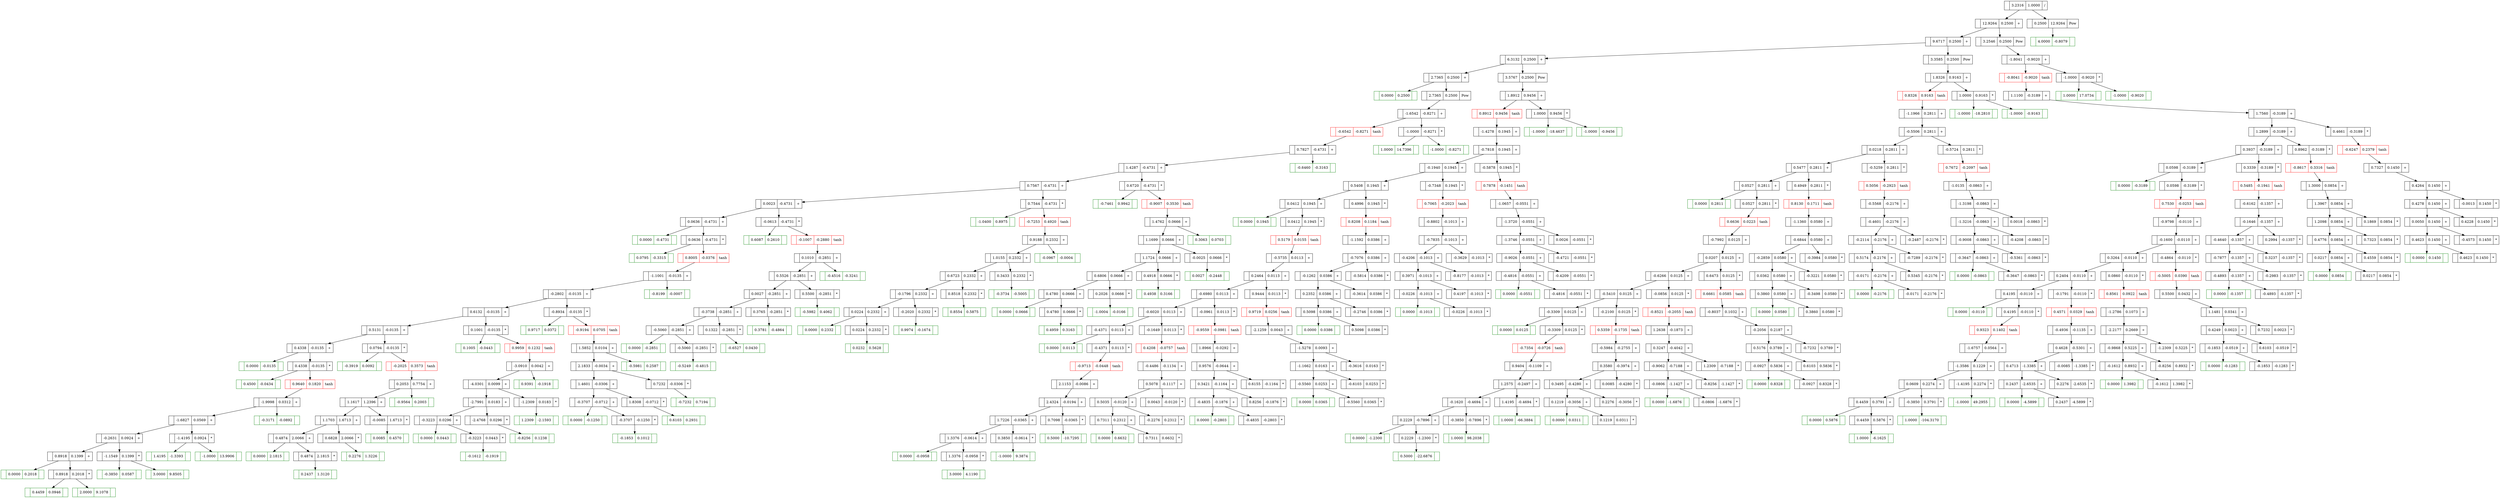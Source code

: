 digraph Micrograd { 
	"f54b5544-f137-43a1-aa3d-c29615f77871"[label="|3.2316|1.0000|/",shape=record]; 
	"cc5c82a5-98a5-4a33-9453-c1f38b0d7161"[label="|12.9264|0.2500|+",shape=record]; 
	"832b90fe-9cec-434c-9772-325a5747bb3d"[label="|9.6717|0.2500|+",shape=record]; 
	"0502e615-93ae-4e78-8034-090c02e1e613"[label="|6.3132|0.2500|+",shape=record]; 
	"7ddc3e09-cb01-4fd7-97b2-decd16f0f6e3"[label="|2.7365|0.2500|+",shape=record]; 
	"a2ab010b-c3c1-43bd-ae6d-f96fe6804b29"[color="#008000",fillcolor="#90EE90",label="|0.0000|0.2500|",shape=record]; 
	"7ddc3e09-cb01-4fd7-97b2-decd16f0f6e3" -> "a2ab010b-c3c1-43bd-ae6d-f96fe6804b29"; 
	"b9fe7160-f471-45ec-bb32-54f9cbc2b68a"[label="|2.7365|0.2500|Pow",shape=record]; 
	"7955aa2d-aa9c-4007-aa43-0ed8bee3508f"[label="|-1.6542|-0.8271|+",shape=record]; 
	"bd9b8d51-a2a6-4799-8199-2dd8fef9d982"[color="#FF0000",fillcolor="#808080",label="|-0.6542|-0.8271|tanh",shape=record]; 
	"0f798ffb-75ee-4328-875c-ff73532a9dc1"[label="|0.7827|-0.4731|+",shape=record]; 
	"241f01cb-d7bb-4a3c-b0a2-fd224d893898"[label="|1.4287|-0.4731|+",shape=record]; 
	"0248fff9-f21d-4f50-a59e-a1325444d101"[label="|0.7567|-0.4731|+",shape=record]; 
	"7421fe60-dc94-445c-908e-3e50ea2bfb19"[label="|0.0023|-0.4731|+",shape=record]; 
	"2cd4a12d-b364-4c1e-b5ff-c5d705a62c3b"[label="|0.0636|-0.4731|+",shape=record]; 
	"49bca690-d8fc-47e5-9be2-baef1f0b94d3"[color="#008000",fillcolor="#90EE90",label="|0.0000|-0.4731|",shape=record]; 
	"2cd4a12d-b364-4c1e-b5ff-c5d705a62c3b" -> "49bca690-d8fc-47e5-9be2-baef1f0b94d3"; 
	"5be78b42-1c34-416a-afd9-b97b0782be7e"[label="|0.0636|-0.4731|*",shape=record]; 
	"1622bd1a-445e-44b1-8cd7-88dad382cf2a"[color="#008000",fillcolor="#90EE90",label="|0.0795|-0.3315|",shape=record]; 
	"5be78b42-1c34-416a-afd9-b97b0782be7e" -> "1622bd1a-445e-44b1-8cd7-88dad382cf2a"; 
	"021b3893-b527-4537-ab74-7d04bef458f2"[color="#FF0000",fillcolor="#808080",label="|0.8005|-0.0376|tanh",shape=record]; 
	"a7f6f942-f0a7-4492-9ca4-388a140ae608"[label="|-1.1001|-0.0135|+",shape=record]; 
	"1f52a5e5-f714-4ebb-ba05-955ddd3de579"[label="|-0.2802|-0.0135|+",shape=record]; 
	"ea85e128-f175-45aa-ac4a-585db124268a"[label="|0.6132|-0.0135|+",shape=record]; 
	"dfb23958-f86d-479d-94a9-7a3eb1381a30"[label="|0.5131|-0.0135|+",shape=record]; 
	"5b6368f9-49ad-4b81-b2d2-a75b72a58f56"[label="|0.4338|-0.0135|+",shape=record]; 
	"4cf91002-9ce7-42a8-af0b-049625fc0660"[color="#008000",fillcolor="#90EE90",label="|0.0000|-0.0135|",shape=record]; 
	"5b6368f9-49ad-4b81-b2d2-a75b72a58f56" -> "4cf91002-9ce7-42a8-af0b-049625fc0660"; 
	"d1464f38-2d1c-4630-8fbf-2217b49a2fdc"[label="|0.4338|-0.0135|*",shape=record]; 
	"ecbcc7c3-c550-470d-bfa0-ec61fa2e1c90"[color="#008000",fillcolor="#90EE90",label="|0.4500|-0.0434|",shape=record]; 
	"d1464f38-2d1c-4630-8fbf-2217b49a2fdc" -> "ecbcc7c3-c550-470d-bfa0-ec61fa2e1c90"; 
	"d01d2ec4-966c-44b7-8232-bf1f911dbed5"[color="#FF0000",fillcolor="#808080",label="|0.9640|0.1820|tanh",shape=record]; 
	"4ff8094e-7755-4f28-a581-edbfcccc8e78"[label="|-1.9998|0.0312|+",shape=record]; 
	"6b4aa89b-36b1-4694-bb5b-4d1d12ba5df6"[label="|-1.6827|0.0569|+",shape=record]; 
	"3590db04-3ef5-4ecd-86ff-655466c0b28b"[label="|-0.2631|0.0924|+",shape=record]; 
	"5de102b0-3160-4ff1-b5fd-b5b64b10d5cc"[label="|0.8918|0.1399|+",shape=record]; 
	"b800e08f-166f-4ad9-bb80-022a048576c4"[color="#008000",fillcolor="#90EE90",label="|0.0000|0.2018|",shape=record]; 
	"5de102b0-3160-4ff1-b5fd-b5b64b10d5cc" -> "b800e08f-166f-4ad9-bb80-022a048576c4"; 
	"6e7a3e32-63bb-4416-9b67-e3c9c6c6927a"[label="|0.8918|0.2018|*",shape=record]; 
	"72451439-cf2e-41b7-a916-72713b4283f4"[color="#008000",fillcolor="#90EE90",label="|0.4459|0.0946|",shape=record]; 
	"6e7a3e32-63bb-4416-9b67-e3c9c6c6927a" -> "72451439-cf2e-41b7-a916-72713b4283f4"; 
	"267ed0e4-6755-4183-bfcc-7f3454b57e2c"[color="#008000",fillcolor="#90EE90",label="|2.0000|9.1078|",shape=record]; 
	"6e7a3e32-63bb-4416-9b67-e3c9c6c6927a" -> "267ed0e4-6755-4183-bfcc-7f3454b57e2c"; 
	"5de102b0-3160-4ff1-b5fd-b5b64b10d5cc" -> "6e7a3e32-63bb-4416-9b67-e3c9c6c6927a"; 
	"3590db04-3ef5-4ecd-86ff-655466c0b28b" -> "5de102b0-3160-4ff1-b5fd-b5b64b10d5cc"; 
	"8d6e31cf-083b-4916-b891-89b71497fb43"[label="|-1.1549|0.1399|*",shape=record]; 
	"1fc4b548-8de2-4151-8d05-97fe68dc2e4a"[color="#008000",fillcolor="#90EE90",label="|-0.3850|0.0587|",shape=record]; 
	"8d6e31cf-083b-4916-b891-89b71497fb43" -> "1fc4b548-8de2-4151-8d05-97fe68dc2e4a"; 
	"41d14265-cc29-46b2-97cd-3e908dc3c5a2"[color="#008000",fillcolor="#90EE90",label="|3.0000|9.8505|",shape=record]; 
	"8d6e31cf-083b-4916-b891-89b71497fb43" -> "41d14265-cc29-46b2-97cd-3e908dc3c5a2"; 
	"3590db04-3ef5-4ecd-86ff-655466c0b28b" -> "8d6e31cf-083b-4916-b891-89b71497fb43"; 
	"6b4aa89b-36b1-4694-bb5b-4d1d12ba5df6" -> "3590db04-3ef5-4ecd-86ff-655466c0b28b"; 
	"79c622d2-1daf-402e-b9ef-770acd950ce3"[label="|-1.4195|0.0924|*",shape=record]; 
	"652e9961-d86e-4748-83d3-fe7802e4e82f"[color="#008000",fillcolor="#90EE90",label="|1.4195|-1.3393|",shape=record]; 
	"79c622d2-1daf-402e-b9ef-770acd950ce3" -> "652e9961-d86e-4748-83d3-fe7802e4e82f"; 
	"180d44fd-32cc-4827-b720-b49b013c8ad6"[color="#008000",fillcolor="#90EE90",label="|-1.0000|13.9906|",shape=record]; 
	"79c622d2-1daf-402e-b9ef-770acd950ce3" -> "180d44fd-32cc-4827-b720-b49b013c8ad6"; 
	"6b4aa89b-36b1-4694-bb5b-4d1d12ba5df6" -> "79c622d2-1daf-402e-b9ef-770acd950ce3"; 
	"4ff8094e-7755-4f28-a581-edbfcccc8e78" -> "6b4aa89b-36b1-4694-bb5b-4d1d12ba5df6"; 
	"7b653044-3aac-47d1-a1fa-f84e40631c3d"[color="#008000",fillcolor="#90EE90",label="|-0.3171|-0.0892|",shape=record]; 
	"4ff8094e-7755-4f28-a581-edbfcccc8e78" -> "7b653044-3aac-47d1-a1fa-f84e40631c3d"; 
	"d01d2ec4-966c-44b7-8232-bf1f911dbed5" -> "4ff8094e-7755-4f28-a581-edbfcccc8e78"; 
	"d1464f38-2d1c-4630-8fbf-2217b49a2fdc" -> "d01d2ec4-966c-44b7-8232-bf1f911dbed5"; 
	"5b6368f9-49ad-4b81-b2d2-a75b72a58f56" -> "d1464f38-2d1c-4630-8fbf-2217b49a2fdc"; 
	"dfb23958-f86d-479d-94a9-7a3eb1381a30" -> "5b6368f9-49ad-4b81-b2d2-a75b72a58f56"; 
	"e67bc026-3aa3-472d-a0c0-41f8a6465d19"[label="|0.0794|-0.0135|*",shape=record]; 
	"266d9ad0-d792-485a-9e7c-015e3fad6e4e"[color="#008000",fillcolor="#90EE90",label="|-0.3919|0.0092|",shape=record]; 
	"e67bc026-3aa3-472d-a0c0-41f8a6465d19" -> "266d9ad0-d792-485a-9e7c-015e3fad6e4e"; 
	"011e27df-7e08-4a19-b4c2-d11467cd3bd0"[color="#FF0000",fillcolor="#808080",label="|-0.2025|0.3573|tanh",shape=record]; 
	"e2b71966-6d87-4a66-b936-50c90a3c6488"[label="|0.2053|0.7754|+",shape=record]; 
	"df592dc7-d416-41e5-901f-2321a6d00ee3"[label="|1.1617|1.2396|+",shape=record]; 
	"2d277ffb-ab4d-4df5-b361-3d57561143a0"[label="|1.1703|1.6713|+",shape=record]; 
	"f65bb6f8-66ae-46d8-89d5-bcdf1e57e87d"[label="|0.4874|2.0066|+",shape=record]; 
	"c31475f6-9af7-436b-9f84-3f5cef1b791c"[color="#008000",fillcolor="#90EE90",label="|0.0000|2.1815|",shape=record]; 
	"f65bb6f8-66ae-46d8-89d5-bcdf1e57e87d" -> "c31475f6-9af7-436b-9f84-3f5cef1b791c"; 
	"53412923-eed6-43de-a0a2-b09c0f6a139c"[label="|0.4874|2.1815|*",shape=record]; 
	"99701cb7-ea72-48db-a4ce-17abf1436e00"[color="#008000",fillcolor="#90EE90",label="|0.2437|1.3120|",shape=record]; 
	"53412923-eed6-43de-a0a2-b09c0f6a139c" -> "99701cb7-ea72-48db-a4ce-17abf1436e00"; 
	"f65bb6f8-66ae-46d8-89d5-bcdf1e57e87d" -> "53412923-eed6-43de-a0a2-b09c0f6a139c"; 
	"2d277ffb-ab4d-4df5-b361-3d57561143a0" -> "f65bb6f8-66ae-46d8-89d5-bcdf1e57e87d"; 
	"e6eb0df4-6d34-4ded-9574-a2301d3c1a88"[label="|0.6828|2.0066|*",shape=record]; 
	"9bda5607-20af-448d-9b66-bd74e5cef544"[color="#008000",fillcolor="#90EE90",label="|0.2276|1.3226|",shape=record]; 
	"e6eb0df4-6d34-4ded-9574-a2301d3c1a88" -> "9bda5607-20af-448d-9b66-bd74e5cef544"; 
	"2d277ffb-ab4d-4df5-b361-3d57561143a0" -> "e6eb0df4-6d34-4ded-9574-a2301d3c1a88"; 
	"df592dc7-d416-41e5-901f-2321a6d00ee3" -> "2d277ffb-ab4d-4df5-b361-3d57561143a0"; 
	"f5480ea6-fe24-499a-a31f-9612fef484fa"[label="|-0.0085|1.6713|*",shape=record]; 
	"ccee9bf9-43d0-447e-a2f1-e3f7548899ca"[color="#008000",fillcolor="#90EE90",label="|0.0085|0.4570|",shape=record]; 
	"f5480ea6-fe24-499a-a31f-9612fef484fa" -> "ccee9bf9-43d0-447e-a2f1-e3f7548899ca"; 
	"df592dc7-d416-41e5-901f-2321a6d00ee3" -> "f5480ea6-fe24-499a-a31f-9612fef484fa"; 
	"e2b71966-6d87-4a66-b936-50c90a3c6488" -> "df592dc7-d416-41e5-901f-2321a6d00ee3"; 
	"7058be42-e4c8-4e8d-a03e-4df75e1771c3"[color="#008000",fillcolor="#90EE90",label="|-0.9564|0.2003|",shape=record]; 
	"e2b71966-6d87-4a66-b936-50c90a3c6488" -> "7058be42-e4c8-4e8d-a03e-4df75e1771c3"; 
	"011e27df-7e08-4a19-b4c2-d11467cd3bd0" -> "e2b71966-6d87-4a66-b936-50c90a3c6488"; 
	"e67bc026-3aa3-472d-a0c0-41f8a6465d19" -> "011e27df-7e08-4a19-b4c2-d11467cd3bd0"; 
	"dfb23958-f86d-479d-94a9-7a3eb1381a30" -> "e67bc026-3aa3-472d-a0c0-41f8a6465d19"; 
	"ea85e128-f175-45aa-ac4a-585db124268a" -> "dfb23958-f86d-479d-94a9-7a3eb1381a30"; 
	"e5bc499b-b173-44e5-984a-3944f1dc24f5"[label="|0.1001|-0.0135|*",shape=record]; 
	"afc6cb67-1fa0-419d-9cfa-2ef71ad6291a"[color="#008000",fillcolor="#90EE90",label="|0.1005|-0.0443|",shape=record]; 
	"e5bc499b-b173-44e5-984a-3944f1dc24f5" -> "afc6cb67-1fa0-419d-9cfa-2ef71ad6291a"; 
	"c4f677ad-d533-4b9b-93cd-c6e184c0fe5c"[color="#FF0000",fillcolor="#808080",label="|0.9959|0.1232|tanh",shape=record]; 
	"9812a632-d14a-4865-9f13-7a6ac1830f95"[label="|-3.0910|0.0042|+",shape=record]; 
	"2e465321-66df-48a9-b5a1-033bf26782ab"[label="|-4.0301|0.0099|+",shape=record]; 
	"ffac2a0e-43c1-4bc1-b1f2-ec50aaded6ba"[label="|-2.7991|0.0183|+",shape=record]; 
	"e92167dc-1ffc-494d-a3a5-0afde18d8e12"[label="|-0.3223|0.0296|+",shape=record]; 
	"4aefc830-df17-454f-9f9a-5fba1f75563f"[color="#008000",fillcolor="#90EE90",label="|0.0000|0.0443|",shape=record]; 
	"e92167dc-1ffc-494d-a3a5-0afde18d8e12" -> "4aefc830-df17-454f-9f9a-5fba1f75563f"; 
	"0162ee3b-d69e-4ab3-9061-e4063713d105"[label="|-0.3223|0.0443|*",shape=record]; 
	"7dcb504a-4992-4c5c-a717-4fe566e322e3"[color="#008000",fillcolor="#90EE90",label="|-0.1612|-0.1919|",shape=record]; 
	"0162ee3b-d69e-4ab3-9061-e4063713d105" -> "7dcb504a-4992-4c5c-a717-4fe566e322e3"; 
	"e92167dc-1ffc-494d-a3a5-0afde18d8e12" -> "0162ee3b-d69e-4ab3-9061-e4063713d105"; 
	"ffac2a0e-43c1-4bc1-b1f2-ec50aaded6ba" -> "e92167dc-1ffc-494d-a3a5-0afde18d8e12"; 
	"00bb5376-9901-4b51-8a8f-9dfde15dab81"[label="|-2.4768|0.0296|*",shape=record]; 
	"9e06b15d-5213-451b-a385-40e589c9d3d8"[color="#008000",fillcolor="#90EE90",label="|-0.8256|0.1238|",shape=record]; 
	"00bb5376-9901-4b51-8a8f-9dfde15dab81" -> "9e06b15d-5213-451b-a385-40e589c9d3d8"; 
	"ffac2a0e-43c1-4bc1-b1f2-ec50aaded6ba" -> "00bb5376-9901-4b51-8a8f-9dfde15dab81"; 
	"2e465321-66df-48a9-b5a1-033bf26782ab" -> "ffac2a0e-43c1-4bc1-b1f2-ec50aaded6ba"; 
	"6a535c1c-b16f-466e-928c-566473ad8da7"[label="|-1.2309|0.0183|*",shape=record]; 
	"43dea53f-bf72-46e0-92b1-ccef0392b52e"[color="#008000",fillcolor="#90EE90",label="|1.2309|-2.1593|",shape=record]; 
	"6a535c1c-b16f-466e-928c-566473ad8da7" -> "43dea53f-bf72-46e0-92b1-ccef0392b52e"; 
	"2e465321-66df-48a9-b5a1-033bf26782ab" -> "6a535c1c-b16f-466e-928c-566473ad8da7"; 
	"9812a632-d14a-4865-9f13-7a6ac1830f95" -> "2e465321-66df-48a9-b5a1-033bf26782ab"; 
	"202368e9-fe90-461f-acde-cb232fb43d1c"[color="#008000",fillcolor="#90EE90",label="|0.9391|-0.1918|",shape=record]; 
	"9812a632-d14a-4865-9f13-7a6ac1830f95" -> "202368e9-fe90-461f-acde-cb232fb43d1c"; 
	"c4f677ad-d533-4b9b-93cd-c6e184c0fe5c" -> "9812a632-d14a-4865-9f13-7a6ac1830f95"; 
	"e5bc499b-b173-44e5-984a-3944f1dc24f5" -> "c4f677ad-d533-4b9b-93cd-c6e184c0fe5c"; 
	"ea85e128-f175-45aa-ac4a-585db124268a" -> "e5bc499b-b173-44e5-984a-3944f1dc24f5"; 
	"1f52a5e5-f714-4ebb-ba05-955ddd3de579" -> "ea85e128-f175-45aa-ac4a-585db124268a"; 
	"764ec25b-45dd-436a-a4c2-12fee2ae1f3e"[label="|-0.8934|-0.0135|*",shape=record]; 
	"90cec227-2ec2-4825-b86c-4b25bfad0f59"[color="#008000",fillcolor="#90EE90",label="|0.9717|0.0372|",shape=record]; 
	"764ec25b-45dd-436a-a4c2-12fee2ae1f3e" -> "90cec227-2ec2-4825-b86c-4b25bfad0f59"; 
	"43a0024f-691c-4157-a612-b27bf5b0b145"[color="#FF0000",fillcolor="#808080",label="|-0.9194|0.0705|tanh",shape=record]; 
	"9411da9a-c20a-4cbb-8c07-49ac4a5f1cc0"[label="|1.5852|0.0104|+",shape=record]; 
	"5360aa27-382b-486c-8016-9ffcdc4b29f1"[label="|2.1833|-0.0034|+",shape=record]; 
	"2edd83b9-b290-497e-94a6-64d370c03380"[label="|1.4601|-0.0306|+",shape=record]; 
	"c8fa2471-170b-41c8-bd6f-793bb4944505"[label="|-0.3707|-0.0712|+",shape=record]; 
	"6351410b-8b5c-4127-99dd-6cc1ed5df361"[color="#008000",fillcolor="#90EE90",label="|0.0000|-0.1250|",shape=record]; 
	"c8fa2471-170b-41c8-bd6f-793bb4944505" -> "6351410b-8b5c-4127-99dd-6cc1ed5df361"; 
	"2dfb211d-1ea6-4cb1-b5c8-31b8413ee9c1"[label="|-0.3707|-0.1250|*",shape=record]; 
	"591422f5-d3fb-42da-a06d-54bcb98b54be"[color="#008000",fillcolor="#90EE90",label="|-0.1853|0.1012|",shape=record]; 
	"2dfb211d-1ea6-4cb1-b5c8-31b8413ee9c1" -> "591422f5-d3fb-42da-a06d-54bcb98b54be"; 
	"c8fa2471-170b-41c8-bd6f-793bb4944505" -> "2dfb211d-1ea6-4cb1-b5c8-31b8413ee9c1"; 
	"2edd83b9-b290-497e-94a6-64d370c03380" -> "c8fa2471-170b-41c8-bd6f-793bb4944505"; 
	"33ba96ff-066a-452c-8bda-2596fec56193"[label="|1.8308|-0.0712|*",shape=record]; 
	"fe5ec06b-fbc3-496f-b4d2-21ec5300da1d"[color="#008000",fillcolor="#90EE90",label="|0.6103|0.2931|",shape=record]; 
	"33ba96ff-066a-452c-8bda-2596fec56193" -> "fe5ec06b-fbc3-496f-b4d2-21ec5300da1d"; 
	"2edd83b9-b290-497e-94a6-64d370c03380" -> "33ba96ff-066a-452c-8bda-2596fec56193"; 
	"5360aa27-382b-486c-8016-9ffcdc4b29f1" -> "2edd83b9-b290-497e-94a6-64d370c03380"; 
	"b1ec7a79-33f4-44ca-81f8-5ac4ce0c43fe"[label="|0.7232|-0.0306|*",shape=record]; 
	"ca2c2c65-c97a-4dc5-9481-b355d21b3161"[color="#008000",fillcolor="#90EE90",label="|-0.7232|0.7194|",shape=record]; 
	"b1ec7a79-33f4-44ca-81f8-5ac4ce0c43fe" -> "ca2c2c65-c97a-4dc5-9481-b355d21b3161"; 
	"5360aa27-382b-486c-8016-9ffcdc4b29f1" -> "b1ec7a79-33f4-44ca-81f8-5ac4ce0c43fe"; 
	"9411da9a-c20a-4cbb-8c07-49ac4a5f1cc0" -> "5360aa27-382b-486c-8016-9ffcdc4b29f1"; 
	"50b5e946-3987-4517-a39b-97736768c48a"[color="#008000",fillcolor="#90EE90",label="|-0.5981|0.2587|",shape=record]; 
	"9411da9a-c20a-4cbb-8c07-49ac4a5f1cc0" -> "50b5e946-3987-4517-a39b-97736768c48a"; 
	"43a0024f-691c-4157-a612-b27bf5b0b145" -> "9411da9a-c20a-4cbb-8c07-49ac4a5f1cc0"; 
	"764ec25b-45dd-436a-a4c2-12fee2ae1f3e" -> "43a0024f-691c-4157-a612-b27bf5b0b145"; 
	"1f52a5e5-f714-4ebb-ba05-955ddd3de579" -> "764ec25b-45dd-436a-a4c2-12fee2ae1f3e"; 
	"a7f6f942-f0a7-4492-9ca4-388a140ae608" -> "1f52a5e5-f714-4ebb-ba05-955ddd3de579"; 
	"b38817ca-fc1a-4976-a1b0-094647a9a554"[color="#008000",fillcolor="#90EE90",label="|-0.8199|-0.0007|",shape=record]; 
	"a7f6f942-f0a7-4492-9ca4-388a140ae608" -> "b38817ca-fc1a-4976-a1b0-094647a9a554"; 
	"021b3893-b527-4537-ab74-7d04bef458f2" -> "a7f6f942-f0a7-4492-9ca4-388a140ae608"; 
	"5be78b42-1c34-416a-afd9-b97b0782be7e" -> "021b3893-b527-4537-ab74-7d04bef458f2"; 
	"2cd4a12d-b364-4c1e-b5ff-c5d705a62c3b" -> "5be78b42-1c34-416a-afd9-b97b0782be7e"; 
	"7421fe60-dc94-445c-908e-3e50ea2bfb19" -> "2cd4a12d-b364-4c1e-b5ff-c5d705a62c3b"; 
	"a14c98dc-04c9-44be-924a-324f236c9ad2"[label="|-0.0613|-0.4731|*",shape=record]; 
	"af307ed5-e4f9-4c62-94c5-33b467af26f9"[color="#008000",fillcolor="#90EE90",label="|0.6087|0.2610|",shape=record]; 
	"a14c98dc-04c9-44be-924a-324f236c9ad2" -> "af307ed5-e4f9-4c62-94c5-33b467af26f9"; 
	"c301898f-9861-446d-aadd-6cf118abff7b"[color="#FF0000",fillcolor="#808080",label="|-0.1007|-0.2880|tanh",shape=record]; 
	"f95b883e-7cd2-4719-9216-99a592676967"[label="|0.1010|-0.2851|+",shape=record]; 
	"2563d837-ec7d-44a9-839d-de66c2792914"[label="|0.5526|-0.2851|+",shape=record]; 
	"0bb804a2-0c12-40cc-9b5b-894929e22afd"[label="|0.0027|-0.2851|+",shape=record]; 
	"a379abb7-717e-4af0-8a49-d7f0d8289944"[label="|-0.3738|-0.2851|+",shape=record]; 
	"7cfc4003-4da9-4e64-9469-ad6ff238b5b5"[label="|-0.5060|-0.2851|+",shape=record]; 
	"b5bb8a1c-acf8-4f73-afe7-ed40193814a6"[color="#008000",fillcolor="#90EE90",label="|0.0000|-0.2851|",shape=record]; 
	"7cfc4003-4da9-4e64-9469-ad6ff238b5b5" -> "b5bb8a1c-acf8-4f73-afe7-ed40193814a6"; 
	"43d9ef80-4b7e-4872-b879-f4879f32557b"[label="|-0.5060|-0.2851|*",shape=record]; 
	"420354be-b1f4-4abc-8bed-3a368a97552e"[color="#008000",fillcolor="#90EE90",label="|-0.5249|-0.4815|",shape=record]; 
	"43d9ef80-4b7e-4872-b879-f4879f32557b" -> "420354be-b1f4-4abc-8bed-3a368a97552e"; 
	"7cfc4003-4da9-4e64-9469-ad6ff238b5b5" -> "43d9ef80-4b7e-4872-b879-f4879f32557b"; 
	"a379abb7-717e-4af0-8a49-d7f0d8289944" -> "7cfc4003-4da9-4e64-9469-ad6ff238b5b5"; 
	"57d93370-7956-4fde-87d3-3730a5909960"[label="|0.1322|-0.2851|*",shape=record]; 
	"b38fae9f-ce89-4dbe-b9f5-e8740efbbc86"[color="#008000",fillcolor="#90EE90",label="|-0.6527|0.0430|",shape=record]; 
	"57d93370-7956-4fde-87d3-3730a5909960" -> "b38fae9f-ce89-4dbe-b9f5-e8740efbbc86"; 
	"a379abb7-717e-4af0-8a49-d7f0d8289944" -> "57d93370-7956-4fde-87d3-3730a5909960"; 
	"0bb804a2-0c12-40cc-9b5b-894929e22afd" -> "a379abb7-717e-4af0-8a49-d7f0d8289944"; 
	"8de8804a-23aa-4160-a75e-1f2bef693ae6"[label="|0.3765|-0.2851|*",shape=record]; 
	"2da42b1a-b24a-4400-9f53-b8038dae5838"[color="#008000",fillcolor="#90EE90",label="|0.3781|-0.4864|",shape=record]; 
	"8de8804a-23aa-4160-a75e-1f2bef693ae6" -> "2da42b1a-b24a-4400-9f53-b8038dae5838"; 
	"0bb804a2-0c12-40cc-9b5b-894929e22afd" -> "8de8804a-23aa-4160-a75e-1f2bef693ae6"; 
	"2563d837-ec7d-44a9-839d-de66c2792914" -> "0bb804a2-0c12-40cc-9b5b-894929e22afd"; 
	"fea240ed-fb4a-4e47-be50-617b899ec3e8"[label="|0.5500|-0.2851|*",shape=record]; 
	"9b94741d-aed7-454a-a5e3-db06c1a17a41"[color="#008000",fillcolor="#90EE90",label="|-0.5982|0.4062|",shape=record]; 
	"fea240ed-fb4a-4e47-be50-617b899ec3e8" -> "9b94741d-aed7-454a-a5e3-db06c1a17a41"; 
	"2563d837-ec7d-44a9-839d-de66c2792914" -> "fea240ed-fb4a-4e47-be50-617b899ec3e8"; 
	"f95b883e-7cd2-4719-9216-99a592676967" -> "2563d837-ec7d-44a9-839d-de66c2792914"; 
	"f3f51e6f-123a-4bbd-8f20-b383a944f586"[color="#008000",fillcolor="#90EE90",label="|-0.4516|-0.3241|",shape=record]; 
	"f95b883e-7cd2-4719-9216-99a592676967" -> "f3f51e6f-123a-4bbd-8f20-b383a944f586"; 
	"c301898f-9861-446d-aadd-6cf118abff7b" -> "f95b883e-7cd2-4719-9216-99a592676967"; 
	"a14c98dc-04c9-44be-924a-324f236c9ad2" -> "c301898f-9861-446d-aadd-6cf118abff7b"; 
	"7421fe60-dc94-445c-908e-3e50ea2bfb19" -> "a14c98dc-04c9-44be-924a-324f236c9ad2"; 
	"0248fff9-f21d-4f50-a59e-a1325444d101" -> "7421fe60-dc94-445c-908e-3e50ea2bfb19"; 
	"7b1d6fd9-e45b-4ad5-af6d-6dc8eea70c87"[label="|0.7544|-0.4731|*",shape=record]; 
	"85e6cfa2-3840-423a-9210-33be82ead4dd"[color="#008000",fillcolor="#90EE90",label="|-1.0400|0.8975|",shape=record]; 
	"7b1d6fd9-e45b-4ad5-af6d-6dc8eea70c87" -> "85e6cfa2-3840-423a-9210-33be82ead4dd"; 
	"c78a4a6c-3ff7-4694-9813-5e6a2b17fae4"[color="#FF0000",fillcolor="#808080",label="|-0.7253|0.4920|tanh",shape=record]; 
	"49142d4e-ea20-41fa-8be3-1da32ac1ff50"[label="|0.9188|0.2332|+",shape=record]; 
	"0e53dfa5-3519-4388-8f89-587a69d44eae"[label="|1.0155|0.2332|+",shape=record]; 
	"4b7f2fde-dc80-4106-90fc-49a1bb841d17"[label="|0.6723|0.2332|+",shape=record]; 
	"9e537914-1f50-4b8f-b885-68dae1433042"[label="|-0.1796|0.2332|+",shape=record]; 
	"dbecb3dc-02a3-402d-adae-9c28a5d6bdd1"[label="|0.0224|0.2332|+",shape=record]; 
	"2748d9c2-2f52-466c-8005-512ee24a0f55"[color="#008000",fillcolor="#90EE90",label="|0.0000|0.2332|",shape=record]; 
	"dbecb3dc-02a3-402d-adae-9c28a5d6bdd1" -> "2748d9c2-2f52-466c-8005-512ee24a0f55"; 
	"59346265-5d75-45b3-a872-3cbf9296ba70"[label="|0.0224|0.2332|*",shape=record]; 
	"e7e64eef-88fe-4f0c-8db0-523c0bde878e"[color="#008000",fillcolor="#90EE90",label="|0.0232|0.5628|",shape=record]; 
	"59346265-5d75-45b3-a872-3cbf9296ba70" -> "e7e64eef-88fe-4f0c-8db0-523c0bde878e"; 
	"dbecb3dc-02a3-402d-adae-9c28a5d6bdd1" -> "59346265-5d75-45b3-a872-3cbf9296ba70"; 
	"9e537914-1f50-4b8f-b885-68dae1433042" -> "dbecb3dc-02a3-402d-adae-9c28a5d6bdd1"; 
	"8b0d6f68-ffa2-4aa8-8e71-508f38e910b8"[label="|-0.2020|0.2332|*",shape=record]; 
	"1c7f4fa4-b858-45b4-a28a-cf5121372918"[color="#008000",fillcolor="#90EE90",label="|0.9974|-0.1674|",shape=record]; 
	"8b0d6f68-ffa2-4aa8-8e71-508f38e910b8" -> "1c7f4fa4-b858-45b4-a28a-cf5121372918"; 
	"9e537914-1f50-4b8f-b885-68dae1433042" -> "8b0d6f68-ffa2-4aa8-8e71-508f38e910b8"; 
	"4b7f2fde-dc80-4106-90fc-49a1bb841d17" -> "9e537914-1f50-4b8f-b885-68dae1433042"; 
	"32c2c287-37ab-484f-bc6a-ac81ba72e4b7"[label="|0.8518|0.2332|*",shape=record]; 
	"c1ec3fec-0ad8-4f7d-950f-de1a485549ac"[color="#008000",fillcolor="#90EE90",label="|0.8554|0.5875|",shape=record]; 
	"32c2c287-37ab-484f-bc6a-ac81ba72e4b7" -> "c1ec3fec-0ad8-4f7d-950f-de1a485549ac"; 
	"4b7f2fde-dc80-4106-90fc-49a1bb841d17" -> "32c2c287-37ab-484f-bc6a-ac81ba72e4b7"; 
	"0e53dfa5-3519-4388-8f89-587a69d44eae" -> "4b7f2fde-dc80-4106-90fc-49a1bb841d17"; 
	"3376b423-9c88-4238-9823-5cf046ca28e8"[label="|0.3433|0.2332|*",shape=record]; 
	"8080d8cb-7f1d-4dcb-90fa-b3d2c364815d"[color="#008000",fillcolor="#90EE90",label="|-0.3734|-0.5005|",shape=record]; 
	"3376b423-9c88-4238-9823-5cf046ca28e8" -> "8080d8cb-7f1d-4dcb-90fa-b3d2c364815d"; 
	"0e53dfa5-3519-4388-8f89-587a69d44eae" -> "3376b423-9c88-4238-9823-5cf046ca28e8"; 
	"49142d4e-ea20-41fa-8be3-1da32ac1ff50" -> "0e53dfa5-3519-4388-8f89-587a69d44eae"; 
	"fe22a6ac-a18a-42f3-9f86-daa35de423e7"[color="#008000",fillcolor="#90EE90",label="|-0.0967|-0.0004|",shape=record]; 
	"49142d4e-ea20-41fa-8be3-1da32ac1ff50" -> "fe22a6ac-a18a-42f3-9f86-daa35de423e7"; 
	"c78a4a6c-3ff7-4694-9813-5e6a2b17fae4" -> "49142d4e-ea20-41fa-8be3-1da32ac1ff50"; 
	"7b1d6fd9-e45b-4ad5-af6d-6dc8eea70c87" -> "c78a4a6c-3ff7-4694-9813-5e6a2b17fae4"; 
	"0248fff9-f21d-4f50-a59e-a1325444d101" -> "7b1d6fd9-e45b-4ad5-af6d-6dc8eea70c87"; 
	"241f01cb-d7bb-4a3c-b0a2-fd224d893898" -> "0248fff9-f21d-4f50-a59e-a1325444d101"; 
	"c62be069-3e60-424d-af11-000e127f5a4e"[label="|0.6720|-0.4731|*",shape=record]; 
	"fd0936ba-99f0-4301-88a2-0d7a6ce0b529"[color="#008000",fillcolor="#90EE90",label="|-0.7461|0.9942|",shape=record]; 
	"c62be069-3e60-424d-af11-000e127f5a4e" -> "fd0936ba-99f0-4301-88a2-0d7a6ce0b529"; 
	"71626fa4-7094-4810-9d39-88cf0a428d9c"[color="#FF0000",fillcolor="#808080",label="|-0.9007|0.3530|tanh",shape=record]; 
	"edaee41e-cccb-46eb-b9bf-23a73ab0d132"[label="|1.4762|0.0666|+",shape=record]; 
	"506da742-9191-47aa-a7ce-6eafa6016f7d"[label="|1.1699|0.0666|+",shape=record]; 
	"56c9fe19-a7c2-4361-886f-beb21e71ca8a"[label="|1.1724|0.0666|+",shape=record]; 
	"9de7d3cd-0c41-4fca-96b9-6b3fcd3eddd5"[label="|0.6806|0.0666|+",shape=record]; 
	"78c35bdc-90f6-4693-ac02-64f99435eeeb"[label="|0.4780|0.0666|+",shape=record]; 
	"23420d3c-66f9-4b9f-afe2-b8723bcd6e9b"[color="#008000",fillcolor="#90EE90",label="|0.0000|0.0666|",shape=record]; 
	"78c35bdc-90f6-4693-ac02-64f99435eeeb" -> "23420d3c-66f9-4b9f-afe2-b8723bcd6e9b"; 
	"81b2a05a-1a39-407b-af1f-708cb3df13a7"[label="|0.4780|0.0666|*",shape=record]; 
	"90b26e45-03c8-4938-a4ae-55ab07e0d6ad"[color="#008000",fillcolor="#90EE90",label="|0.4959|0.3163|",shape=record]; 
	"81b2a05a-1a39-407b-af1f-708cb3df13a7" -> "90b26e45-03c8-4938-a4ae-55ab07e0d6ad"; 
	"78c35bdc-90f6-4693-ac02-64f99435eeeb" -> "81b2a05a-1a39-407b-af1f-708cb3df13a7"; 
	"9de7d3cd-0c41-4fca-96b9-6b3fcd3eddd5" -> "78c35bdc-90f6-4693-ac02-64f99435eeeb"; 
	"67560831-cc35-4f0f-b55f-a826ec752e5b"[label="|0.2026|0.0666|*",shape=record]; 
	"84c40eda-c847-4977-91f3-9d3f26cb860a"[color="#008000",fillcolor="#90EE90",label="|-1.0004|-0.0166|",shape=record]; 
	"67560831-cc35-4f0f-b55f-a826ec752e5b" -> "84c40eda-c847-4977-91f3-9d3f26cb860a"; 
	"9de7d3cd-0c41-4fca-96b9-6b3fcd3eddd5" -> "67560831-cc35-4f0f-b55f-a826ec752e5b"; 
	"56c9fe19-a7c2-4361-886f-beb21e71ca8a" -> "9de7d3cd-0c41-4fca-96b9-6b3fcd3eddd5"; 
	"bdc964ba-79d8-4f00-bae5-effa548986fc"[label="|0.4918|0.0666|*",shape=record]; 
	"fb9d5ffe-1b0d-4ff5-a222-7d35d6fb6f3e"[color="#008000",fillcolor="#90EE90",label="|0.4938|0.3166|",shape=record]; 
	"bdc964ba-79d8-4f00-bae5-effa548986fc" -> "fb9d5ffe-1b0d-4ff5-a222-7d35d6fb6f3e"; 
	"56c9fe19-a7c2-4361-886f-beb21e71ca8a" -> "bdc964ba-79d8-4f00-bae5-effa548986fc"; 
	"506da742-9191-47aa-a7ce-6eafa6016f7d" -> "56c9fe19-a7c2-4361-886f-beb21e71ca8a"; 
	"c300db09-de3c-47b9-8f3d-b53422362a82"[label="|-0.0025|0.0666|*",shape=record]; 
	"2e8ac210-35da-4551-9b7a-604f9d51e73e"[color="#008000",fillcolor="#90EE90",label="|0.0027|-0.2448|",shape=record]; 
	"c300db09-de3c-47b9-8f3d-b53422362a82" -> "2e8ac210-35da-4551-9b7a-604f9d51e73e"; 
	"506da742-9191-47aa-a7ce-6eafa6016f7d" -> "c300db09-de3c-47b9-8f3d-b53422362a82"; 
	"edaee41e-cccb-46eb-b9bf-23a73ab0d132" -> "506da742-9191-47aa-a7ce-6eafa6016f7d"; 
	"7693ec58-ad56-4d6f-bab1-8114560bb0dd"[color="#008000",fillcolor="#90EE90",label="|0.3063|0.0703|",shape=record]; 
	"edaee41e-cccb-46eb-b9bf-23a73ab0d132" -> "7693ec58-ad56-4d6f-bab1-8114560bb0dd"; 
	"71626fa4-7094-4810-9d39-88cf0a428d9c" -> "edaee41e-cccb-46eb-b9bf-23a73ab0d132"; 
	"c62be069-3e60-424d-af11-000e127f5a4e" -> "71626fa4-7094-4810-9d39-88cf0a428d9c"; 
	"241f01cb-d7bb-4a3c-b0a2-fd224d893898" -> "c62be069-3e60-424d-af11-000e127f5a4e"; 
	"0f798ffb-75ee-4328-875c-ff73532a9dc1" -> "241f01cb-d7bb-4a3c-b0a2-fd224d893898"; 
	"c593f05b-3d01-4b8e-abe8-7540466542e8"[color="#008000",fillcolor="#90EE90",label="|-0.6460|-0.3163|",shape=record]; 
	"0f798ffb-75ee-4328-875c-ff73532a9dc1" -> "c593f05b-3d01-4b8e-abe8-7540466542e8"; 
	"bd9b8d51-a2a6-4799-8199-2dd8fef9d982" -> "0f798ffb-75ee-4328-875c-ff73532a9dc1"; 
	"7955aa2d-aa9c-4007-aa43-0ed8bee3508f" -> "bd9b8d51-a2a6-4799-8199-2dd8fef9d982"; 
	"54da1028-73aa-4298-8007-4783e7c90957"[label="|-1.0000|-0.8271|*",shape=record]; 
	"a05d0264-3330-4cc5-8ff1-f1c003930196"[color="#008000",fillcolor="#90EE90",label="|1.0000|14.7396|",shape=record]; 
	"54da1028-73aa-4298-8007-4783e7c90957" -> "a05d0264-3330-4cc5-8ff1-f1c003930196"; 
	"73be58d6-8b4a-446d-b585-769f89d6e6ac"[color="#008000",fillcolor="#90EE90",label="|-1.0000|-0.8271|",shape=record]; 
	"54da1028-73aa-4298-8007-4783e7c90957" -> "73be58d6-8b4a-446d-b585-769f89d6e6ac"; 
	"7955aa2d-aa9c-4007-aa43-0ed8bee3508f" -> "54da1028-73aa-4298-8007-4783e7c90957"; 
	"b9fe7160-f471-45ec-bb32-54f9cbc2b68a" -> "7955aa2d-aa9c-4007-aa43-0ed8bee3508f"; 
	"7ddc3e09-cb01-4fd7-97b2-decd16f0f6e3" -> "b9fe7160-f471-45ec-bb32-54f9cbc2b68a"; 
	"0502e615-93ae-4e78-8034-090c02e1e613" -> "7ddc3e09-cb01-4fd7-97b2-decd16f0f6e3"; 
	"c3599f02-fce0-43c1-86e3-276b90dfd26e"[label="|3.5767|0.2500|Pow",shape=record]; 
	"ba8d7033-7bf2-466a-9bd2-87cded4dfba9"[label="|1.8912|0.9456|+",shape=record]; 
	"6d9951f3-ede6-4acd-a886-ca00f7f2a08a"[color="#FF0000",fillcolor="#808080",label="|0.8912|0.9456|tanh",shape=record]; 
	"7b18d05b-94b8-4c54-8025-b22bc218fd78"[label="|-1.4278|0.1945|+",shape=record]; 
	"54e98d80-b81c-4b26-9276-0f435e654644"[label="|-0.7818|0.1945|+",shape=record]; 
	"bbcdc9c7-feff-42b7-b12b-5cc9a4f4edca"[label="|-0.1940|0.1945|+",shape=record]; 
	"7e537f9c-f21e-4485-899a-523a214ac6c2"[label="|0.5408|0.1945|+",shape=record]; 
	"d99ebce2-96d2-4ed8-bd6c-7df438c93197"[label="|0.0412|0.1945|+",shape=record]; 
	"6fdb5809-b30d-4439-b8bf-475395fea84d"[color="#008000",fillcolor="#90EE90",label="|0.0000|0.1945|",shape=record]; 
	"d99ebce2-96d2-4ed8-bd6c-7df438c93197" -> "6fdb5809-b30d-4439-b8bf-475395fea84d"; 
	"d6866728-d639-4263-ad21-c0858edddab0"[label="|0.0412|0.1945|*",shape=record]; 
	"c9a5b8ea-7a12-4e82-9435-a138973b88ea"[color="#FF0000",fillcolor="#808080",label="|0.5179|0.0155|tanh",shape=record]; 
	"1328cb51-d636-4fa0-837f-19393787ef5f"[label="|-0.5735|0.0113|+",shape=record]; 
	"b0203f02-c5a1-43ae-8ab3-ba09c60c3e0a"[label="|0.2464|0.0113|+",shape=record]; 
	"a221d3e1-9f33-455b-a821-fb2e6c248b6f"[label="|-0.6980|0.0113|+",shape=record]; 
	"2bc28f7d-482e-4771-a5ce-b35c80bca469"[label="|-0.6020|0.0113|+",shape=record]; 
	"81e0e7d3-1b09-4015-ad4f-7db58b9856cc"[label="|-0.4371|0.0113|+",shape=record]; 
	"ff92bf0b-6336-423f-afc4-47d9f65784f1"[color="#008000",fillcolor="#90EE90",label="|0.0000|0.0113|",shape=record]; 
	"81e0e7d3-1b09-4015-ad4f-7db58b9856cc" -> "ff92bf0b-6336-423f-afc4-47d9f65784f1"; 
	"256b5669-4728-4d04-a4d3-3a483239f388"[label="|-0.4371|0.0113|*",shape=record]; 
	"39ca03b9-8c94-4023-8124-922fcff4f038"[color="#FF0000",fillcolor="#808080",label="|-0.9713|-0.0448|tanh",shape=record]; 
	"f0ccaf93-5918-4b87-ba49-f72545d76f68"[label="|2.1153|-0.0086|+",shape=record]; 
	"8633331c-b117-41ef-b891-563fdf33b378"[label="|2.4324|-0.0194|+",shape=record]; 
	"d5288706-02b4-409f-8124-e31cc4b8053b"[label="|1.7226|-0.0365|+",shape=record]; 
	"3cbd6369-69ea-4115-99ff-bab9ed298c94"[label="|1.3376|-0.0614|+",shape=record]; 
	"3331b79c-0021-4553-9bc3-c7267716a58d"[color="#008000",fillcolor="#90EE90",label="|0.0000|-0.0958|",shape=record]; 
	"3cbd6369-69ea-4115-99ff-bab9ed298c94" -> "3331b79c-0021-4553-9bc3-c7267716a58d"; 
	"d134ab82-059f-4d32-a2dc-8f5e227fe40b"[label="|1.3376|-0.0958|*",shape=record]; 
	"cfacc033-b909-43ed-95db-3ec775c8ef65"[color="#008000",fillcolor="#90EE90",label="|3.0000|4.1190|",shape=record]; 
	"d134ab82-059f-4d32-a2dc-8f5e227fe40b" -> "cfacc033-b909-43ed-95db-3ec775c8ef65"; 
	"3cbd6369-69ea-4115-99ff-bab9ed298c94" -> "d134ab82-059f-4d32-a2dc-8f5e227fe40b"; 
	"d5288706-02b4-409f-8124-e31cc4b8053b" -> "3cbd6369-69ea-4115-99ff-bab9ed298c94"; 
	"8f2be108-d26c-468c-b9df-0f2d31d026b1"[label="|0.3850|-0.0614|*",shape=record]; 
	"c6e18d81-9ba7-480c-a6e9-0a6028a9f078"[color="#008000",fillcolor="#90EE90",label="|-1.0000|9.3874|",shape=record]; 
	"8f2be108-d26c-468c-b9df-0f2d31d026b1" -> "c6e18d81-9ba7-480c-a6e9-0a6028a9f078"; 
	"d5288706-02b4-409f-8124-e31cc4b8053b" -> "8f2be108-d26c-468c-b9df-0f2d31d026b1"; 
	"8633331c-b117-41ef-b891-563fdf33b378" -> "d5288706-02b4-409f-8124-e31cc4b8053b"; 
	"abffe32d-4eaf-4057-91dc-08c34572ffe5"[label="|0.7098|-0.0365|*",shape=record]; 
	"22d0bc67-0ba2-42b3-a1a9-30dde617de3d"[color="#008000",fillcolor="#90EE90",label="|0.5000|-10.7295|",shape=record]; 
	"abffe32d-4eaf-4057-91dc-08c34572ffe5" -> "22d0bc67-0ba2-42b3-a1a9-30dde617de3d"; 
	"8633331c-b117-41ef-b891-563fdf33b378" -> "abffe32d-4eaf-4057-91dc-08c34572ffe5"; 
	"f0ccaf93-5918-4b87-ba49-f72545d76f68" -> "8633331c-b117-41ef-b891-563fdf33b378"; 
	"39ca03b9-8c94-4023-8124-922fcff4f038" -> "f0ccaf93-5918-4b87-ba49-f72545d76f68"; 
	"256b5669-4728-4d04-a4d3-3a483239f388" -> "39ca03b9-8c94-4023-8124-922fcff4f038"; 
	"81e0e7d3-1b09-4015-ad4f-7db58b9856cc" -> "256b5669-4728-4d04-a4d3-3a483239f388"; 
	"2bc28f7d-482e-4771-a5ce-b35c80bca469" -> "81e0e7d3-1b09-4015-ad4f-7db58b9856cc"; 
	"af24bea2-243e-423f-8640-7e7657ccc144"[label="|-0.1649|0.0113|*",shape=record]; 
	"cb37b639-833a-45c9-a6aa-90d051c2552c"[color="#FF0000",fillcolor="#808080",label="|0.4208|-0.0757|tanh",shape=record]; 
	"9cf4faba-11ab-4598-8c05-347ef5f8b376"[label="|-0.4486|-0.1134|+",shape=record]; 
	"d1c3b6ce-d250-4ba0-8b3e-6c5efe3092f2"[label="|0.5078|-0.1117|+",shape=record]; 
	"b26c677f-60af-4488-ade4-9e5b04d01bf0"[label="|0.5035|-0.0120|+",shape=record]; 
	"b27cccd0-1d6c-4ddb-b88c-cfc0c50a0122"[label="|0.7311|0.2312|+",shape=record]; 
	"3821c937-8ccb-4446-9c49-20d78171ccbd"[color="#008000",fillcolor="#90EE90",label="|0.0000|0.6632|",shape=record]; 
	"b27cccd0-1d6c-4ddb-b88c-cfc0c50a0122" -> "3821c937-8ccb-4446-9c49-20d78171ccbd"; 
	"09aacdbb-dde8-4b60-815a-0aec998e53ea"[label="|0.7311|0.6632|*",shape=record]; 
	"b27cccd0-1d6c-4ddb-b88c-cfc0c50a0122" -> "09aacdbb-dde8-4b60-815a-0aec998e53ea"; 
	"b26c677f-60af-4488-ade4-9e5b04d01bf0" -> "b27cccd0-1d6c-4ddb-b88c-cfc0c50a0122"; 
	"3e1febea-d15b-405f-a45d-a2910574d902"[label="|-0.2276|0.2312|*",shape=record]; 
	"b26c677f-60af-4488-ade4-9e5b04d01bf0" -> "3e1febea-d15b-405f-a45d-a2910574d902"; 
	"d1c3b6ce-d250-4ba0-8b3e-6c5efe3092f2" -> "b26c677f-60af-4488-ade4-9e5b04d01bf0"; 
	"3727b0e3-d557-4968-9782-9d20b59fa568"[label="|0.0043|-0.0120|*",shape=record]; 
	"d1c3b6ce-d250-4ba0-8b3e-6c5efe3092f2" -> "3727b0e3-d557-4968-9782-9d20b59fa568"; 
	"9cf4faba-11ab-4598-8c05-347ef5f8b376" -> "d1c3b6ce-d250-4ba0-8b3e-6c5efe3092f2"; 
	"cb37b639-833a-45c9-a6aa-90d051c2552c" -> "9cf4faba-11ab-4598-8c05-347ef5f8b376"; 
	"af24bea2-243e-423f-8640-7e7657ccc144" -> "cb37b639-833a-45c9-a6aa-90d051c2552c"; 
	"2bc28f7d-482e-4771-a5ce-b35c80bca469" -> "af24bea2-243e-423f-8640-7e7657ccc144"; 
	"a221d3e1-9f33-455b-a821-fb2e6c248b6f" -> "2bc28f7d-482e-4771-a5ce-b35c80bca469"; 
	"edd8e88d-2c70-4580-b142-b9828844a845"[label="|-0.0961|0.0113|*",shape=record]; 
	"11c67dc9-f4c6-4ab2-bd54-1d0900d6333a"[color="#FF0000",fillcolor="#808080",label="|-0.9559|-0.0981|tanh",shape=record]; 
	"57d64fdb-1e17-490f-b098-be696e846121"[label="|1.8966|-0.0292|+",shape=record]; 
	"504a5361-60a4-45f3-80bf-4c3f7dd1c89b"[label="|0.9576|-0.0644|+",shape=record]; 
	"a6608076-d54a-45b8-b083-b7eb0dc1db6d"[label="|0.3421|-0.1164|+",shape=record]; 
	"903e6575-4845-4483-b1e4-f69baae86f07"[label="|-0.4835|-0.1876|+",shape=record]; 
	"55c697be-0ec8-4e5d-b679-5d2fc4653e13"[color="#008000",fillcolor="#90EE90",label="|0.0000|-0.2803|",shape=record]; 
	"903e6575-4845-4483-b1e4-f69baae86f07" -> "55c697be-0ec8-4e5d-b679-5d2fc4653e13"; 
	"490c8ffa-ae2c-43dc-8f98-68a0c01cc5d4"[label="|-0.4835|-0.2803|*",shape=record]; 
	"903e6575-4845-4483-b1e4-f69baae86f07" -> "490c8ffa-ae2c-43dc-8f98-68a0c01cc5d4"; 
	"a6608076-d54a-45b8-b083-b7eb0dc1db6d" -> "903e6575-4845-4483-b1e4-f69baae86f07"; 
	"a8253a31-26a5-409e-ad4d-083a1210fc0f"[label="|0.8256|-0.1876|*",shape=record]; 
	"a6608076-d54a-45b8-b083-b7eb0dc1db6d" -> "a8253a31-26a5-409e-ad4d-083a1210fc0f"; 
	"504a5361-60a4-45f3-80bf-4c3f7dd1c89b" -> "a6608076-d54a-45b8-b083-b7eb0dc1db6d"; 
	"fc91f343-7291-4089-8fd8-ab4efb004737"[label="|0.6155|-0.1164|*",shape=record]; 
	"504a5361-60a4-45f3-80bf-4c3f7dd1c89b" -> "fc91f343-7291-4089-8fd8-ab4efb004737"; 
	"57d64fdb-1e17-490f-b098-be696e846121" -> "504a5361-60a4-45f3-80bf-4c3f7dd1c89b"; 
	"11c67dc9-f4c6-4ab2-bd54-1d0900d6333a" -> "57d64fdb-1e17-490f-b098-be696e846121"; 
	"edd8e88d-2c70-4580-b142-b9828844a845" -> "11c67dc9-f4c6-4ab2-bd54-1d0900d6333a"; 
	"a221d3e1-9f33-455b-a821-fb2e6c248b6f" -> "edd8e88d-2c70-4580-b142-b9828844a845"; 
	"b0203f02-c5a1-43ae-8ab3-ba09c60c3e0a" -> "a221d3e1-9f33-455b-a821-fb2e6c248b6f"; 
	"2bf1c668-496e-4350-a070-d20401b6185a"[label="|0.9444|0.0113|*",shape=record]; 
	"c2e29649-a241-458d-a87c-599b9df21402"[color="#FF0000",fillcolor="#808080",label="|0.9719|0.0256|tanh",shape=record]; 
	"568aa86d-7085-41c8-bc1f-206a1ee401ad"[label="|-2.1259|0.0043|+",shape=record]; 
	"b8853a0c-8f54-4c14-9ea4-b3e825733d27"[label="|-1.5278|0.0093|+",shape=record]; 
	"f3e0adb6-3427-43d1-80f0-0ed6d67efc2e"[label="|-1.1662|0.0163|+",shape=record]; 
	"e0d035e9-fef3-4b09-9479-f98f99f37b8d"[label="|-0.5560|0.0253|+",shape=record]; 
	"b7e2a717-9761-4b65-ad12-09a07a1c2492"[color="#008000",fillcolor="#90EE90",label="|0.0000|0.0365|",shape=record]; 
	"e0d035e9-fef3-4b09-9479-f98f99f37b8d" -> "b7e2a717-9761-4b65-ad12-09a07a1c2492"; 
	"d9eddeb7-762b-47db-ad87-cb04c8aeb346"[label="|-0.5560|0.0365|*",shape=record]; 
	"e0d035e9-fef3-4b09-9479-f98f99f37b8d" -> "d9eddeb7-762b-47db-ad87-cb04c8aeb346"; 
	"f3e0adb6-3427-43d1-80f0-0ed6d67efc2e" -> "e0d035e9-fef3-4b09-9479-f98f99f37b8d"; 
	"9c3e831e-0172-4cc6-9a69-f2925547917c"[label="|-0.6103|0.0253|*",shape=record]; 
	"f3e0adb6-3427-43d1-80f0-0ed6d67efc2e" -> "9c3e831e-0172-4cc6-9a69-f2925547917c"; 
	"b8853a0c-8f54-4c14-9ea4-b3e825733d27" -> "f3e0adb6-3427-43d1-80f0-0ed6d67efc2e"; 
	"3278e72c-21ff-46a2-a1b2-8d2be9e9ee77"[label="|-0.3616|0.0163|*",shape=record]; 
	"b8853a0c-8f54-4c14-9ea4-b3e825733d27" -> "3278e72c-21ff-46a2-a1b2-8d2be9e9ee77"; 
	"568aa86d-7085-41c8-bc1f-206a1ee401ad" -> "b8853a0c-8f54-4c14-9ea4-b3e825733d27"; 
	"c2e29649-a241-458d-a87c-599b9df21402" -> "568aa86d-7085-41c8-bc1f-206a1ee401ad"; 
	"2bf1c668-496e-4350-a070-d20401b6185a" -> "c2e29649-a241-458d-a87c-599b9df21402"; 
	"b0203f02-c5a1-43ae-8ab3-ba09c60c3e0a" -> "2bf1c668-496e-4350-a070-d20401b6185a"; 
	"1328cb51-d636-4fa0-837f-19393787ef5f" -> "b0203f02-c5a1-43ae-8ab3-ba09c60c3e0a"; 
	"c9a5b8ea-7a12-4e82-9435-a138973b88ea" -> "1328cb51-d636-4fa0-837f-19393787ef5f"; 
	"d6866728-d639-4263-ad21-c0858edddab0" -> "c9a5b8ea-7a12-4e82-9435-a138973b88ea"; 
	"d99ebce2-96d2-4ed8-bd6c-7df438c93197" -> "d6866728-d639-4263-ad21-c0858edddab0"; 
	"7e537f9c-f21e-4485-899a-523a214ac6c2" -> "d99ebce2-96d2-4ed8-bd6c-7df438c93197"; 
	"d3be0f6d-e9d8-4653-ac2a-c8bb63e55f77"[label="|0.4996|0.1945|*",shape=record]; 
	"cbab06a3-1d7f-4b89-81b3-31311bfecb55"[color="#FF0000",fillcolor="#808080",label="|0.8208|0.1184|tanh",shape=record]; 
	"b726e7b2-578b-4779-90c7-2824f587b416"[label="|-1.1592|0.0386|+",shape=record]; 
	"672100cc-81c3-4269-b22a-a8c3619a22b0"[label="|-0.7076|0.0386|+",shape=record]; 
	"a5206af6-ecb8-400b-9e1a-60d7c1d1d50c"[label="|-0.1262|0.0386|+",shape=record]; 
	"036bce56-e711-404f-b54b-b4e0927c2bca"[label="|0.2352|0.0386|+",shape=record]; 
	"71cec7ad-13e4-4e0b-9825-73a77574fef6"[label="|0.5098|0.0386|+",shape=record]; 
	"42bcfca4-54d0-457b-9831-130ff9896d50"[color="#008000",fillcolor="#90EE90",label="|0.0000|0.0386|",shape=record]; 
	"71cec7ad-13e4-4e0b-9825-73a77574fef6" -> "42bcfca4-54d0-457b-9831-130ff9896d50"; 
	"2d12a3fc-6d28-4614-a10b-426028dfde07"[label="|0.5098|0.0386|*",shape=record]; 
	"71cec7ad-13e4-4e0b-9825-73a77574fef6" -> "2d12a3fc-6d28-4614-a10b-426028dfde07"; 
	"036bce56-e711-404f-b54b-b4e0927c2bca" -> "71cec7ad-13e4-4e0b-9825-73a77574fef6"; 
	"fdfcc86e-1772-4348-ab22-7f252e60ca79"[label="|-0.2746|0.0386|*",shape=record]; 
	"036bce56-e711-404f-b54b-b4e0927c2bca" -> "fdfcc86e-1772-4348-ab22-7f252e60ca79"; 
	"a5206af6-ecb8-400b-9e1a-60d7c1d1d50c" -> "036bce56-e711-404f-b54b-b4e0927c2bca"; 
	"4208b287-1d1a-400a-82a9-c087bf1c4a8a"[label="|-0.3614|0.0386|*",shape=record]; 
	"a5206af6-ecb8-400b-9e1a-60d7c1d1d50c" -> "4208b287-1d1a-400a-82a9-c087bf1c4a8a"; 
	"672100cc-81c3-4269-b22a-a8c3619a22b0" -> "a5206af6-ecb8-400b-9e1a-60d7c1d1d50c"; 
	"a4fda4fd-316a-4614-b055-205864ea1e1a"[label="|-0.5814|0.0386|*",shape=record]; 
	"672100cc-81c3-4269-b22a-a8c3619a22b0" -> "a4fda4fd-316a-4614-b055-205864ea1e1a"; 
	"b726e7b2-578b-4779-90c7-2824f587b416" -> "672100cc-81c3-4269-b22a-a8c3619a22b0"; 
	"cbab06a3-1d7f-4b89-81b3-31311bfecb55" -> "b726e7b2-578b-4779-90c7-2824f587b416"; 
	"d3be0f6d-e9d8-4653-ac2a-c8bb63e55f77" -> "cbab06a3-1d7f-4b89-81b3-31311bfecb55"; 
	"7e537f9c-f21e-4485-899a-523a214ac6c2" -> "d3be0f6d-e9d8-4653-ac2a-c8bb63e55f77"; 
	"bbcdc9c7-feff-42b7-b12b-5cc9a4f4edca" -> "7e537f9c-f21e-4485-899a-523a214ac6c2"; 
	"b03b9200-5a55-4315-bbfc-8cec3b11ef69"[label="|-0.7348|0.1945|*",shape=record]; 
	"b132679f-87ce-401b-a686-444e7ac1a134"[color="#FF0000",fillcolor="#808080",label="|0.7065|-0.2023|tanh",shape=record]; 
	"930c7f35-1882-426f-9c9f-6b10033f829e"[label="|-0.8802|-0.1013|+",shape=record]; 
	"2e6e8f28-69b8-4dff-bb05-093d16c3dd4e"[label="|-0.7835|-0.1013|+",shape=record]; 
	"3db1ff93-39f5-4a01-8c53-718d54d268e0"[label="|-0.4206|-0.1013|+",shape=record]; 
	"9d56b167-6b16-4a1c-8393-d56aecf6bd1d"[label="|0.3971|-0.1013|+",shape=record]; 
	"35464f44-4753-4149-b2d1-28341572029d"[label="|-0.0226|-0.1013|+",shape=record]; 
	"495e50ed-1857-46c3-a6ae-d7bb9d4fb606"[color="#008000",fillcolor="#90EE90",label="|0.0000|-0.1013|",shape=record]; 
	"35464f44-4753-4149-b2d1-28341572029d" -> "495e50ed-1857-46c3-a6ae-d7bb9d4fb606"; 
	"e0baf134-5415-4ce7-b62e-06ba86d1315f"[label="|-0.0226|-0.1013|*",shape=record]; 
	"35464f44-4753-4149-b2d1-28341572029d" -> "e0baf134-5415-4ce7-b62e-06ba86d1315f"; 
	"9d56b167-6b16-4a1c-8393-d56aecf6bd1d" -> "35464f44-4753-4149-b2d1-28341572029d"; 
	"9a86c00e-bbf7-4310-a3bf-4bd5e2bb07ea"[label="|0.4197|-0.1013|*",shape=record]; 
	"9d56b167-6b16-4a1c-8393-d56aecf6bd1d" -> "9a86c00e-bbf7-4310-a3bf-4bd5e2bb07ea"; 
	"3db1ff93-39f5-4a01-8c53-718d54d268e0" -> "9d56b167-6b16-4a1c-8393-d56aecf6bd1d"; 
	"7f91c8f3-f559-4881-9a54-5391010df3da"[label="|-0.8177|-0.1013|*",shape=record]; 
	"3db1ff93-39f5-4a01-8c53-718d54d268e0" -> "7f91c8f3-f559-4881-9a54-5391010df3da"; 
	"2e6e8f28-69b8-4dff-bb05-093d16c3dd4e" -> "3db1ff93-39f5-4a01-8c53-718d54d268e0"; 
	"82ae5e42-b802-4f82-b972-7778784abbf0"[label="|-0.3629|-0.1013|*",shape=record]; 
	"2e6e8f28-69b8-4dff-bb05-093d16c3dd4e" -> "82ae5e42-b802-4f82-b972-7778784abbf0"; 
	"930c7f35-1882-426f-9c9f-6b10033f829e" -> "2e6e8f28-69b8-4dff-bb05-093d16c3dd4e"; 
	"b132679f-87ce-401b-a686-444e7ac1a134" -> "930c7f35-1882-426f-9c9f-6b10033f829e"; 
	"b03b9200-5a55-4315-bbfc-8cec3b11ef69" -> "b132679f-87ce-401b-a686-444e7ac1a134"; 
	"bbcdc9c7-feff-42b7-b12b-5cc9a4f4edca" -> "b03b9200-5a55-4315-bbfc-8cec3b11ef69"; 
	"54e98d80-b81c-4b26-9276-0f435e654644" -> "bbcdc9c7-feff-42b7-b12b-5cc9a4f4edca"; 
	"3756fe1d-2483-4a01-8e56-1219ce16cec7"[label="|-0.5878|0.1945|*",shape=record]; 
	"5e7aff61-d517-4771-a669-1083b722abdf"[color="#FF0000",fillcolor="#808080",label="|0.7878|-0.1451|tanh",shape=record]; 
	"d0688128-9742-4c75-b459-3629a998bfae"[label="|-1.0657|-0.0551|+",shape=record]; 
	"d4da63fe-41b2-4084-8368-f647e266400e"[label="|-1.3720|-0.0551|+",shape=record]; 
	"ba94e2b5-e5d9-40fa-ab5d-61ce33008ad3"[label="|-1.3746|-0.0551|+",shape=record]; 
	"c4cabfb5-bcc7-4438-ae46-606df9e5e62a"[label="|-0.9026|-0.0551|+",shape=record]; 
	"a9b35520-1c96-41d3-bb4a-65045d21bc60"[label="|-0.4816|-0.0551|+",shape=record]; 
	"71fa09f2-f34a-4d3b-923a-ef233f9cd264"[color="#008000",fillcolor="#90EE90",label="|0.0000|-0.0551|",shape=record]; 
	"a9b35520-1c96-41d3-bb4a-65045d21bc60" -> "71fa09f2-f34a-4d3b-923a-ef233f9cd264"; 
	"36e732c2-da25-4009-a520-ab975c7d513a"[label="|-0.4816|-0.0551|*",shape=record]; 
	"a9b35520-1c96-41d3-bb4a-65045d21bc60" -> "36e732c2-da25-4009-a520-ab975c7d513a"; 
	"c4cabfb5-bcc7-4438-ae46-606df9e5e62a" -> "a9b35520-1c96-41d3-bb4a-65045d21bc60"; 
	"a1c44223-b286-4459-b158-dcf34f692f34"[label="|-0.4209|-0.0551|*",shape=record]; 
	"c4cabfb5-bcc7-4438-ae46-606df9e5e62a" -> "a1c44223-b286-4459-b158-dcf34f692f34"; 
	"ba94e2b5-e5d9-40fa-ab5d-61ce33008ad3" -> "c4cabfb5-bcc7-4438-ae46-606df9e5e62a"; 
	"e3813a15-61a3-4f7f-8fca-bbcb607f0807"[label="|-0.4721|-0.0551|*",shape=record]; 
	"ba94e2b5-e5d9-40fa-ab5d-61ce33008ad3" -> "e3813a15-61a3-4f7f-8fca-bbcb607f0807"; 
	"d4da63fe-41b2-4084-8368-f647e266400e" -> "ba94e2b5-e5d9-40fa-ab5d-61ce33008ad3"; 
	"58124160-d0a1-4216-9734-7a7405d7008d"[label="|0.0026|-0.0551|*",shape=record]; 
	"d4da63fe-41b2-4084-8368-f647e266400e" -> "58124160-d0a1-4216-9734-7a7405d7008d"; 
	"d0688128-9742-4c75-b459-3629a998bfae" -> "d4da63fe-41b2-4084-8368-f647e266400e"; 
	"5e7aff61-d517-4771-a669-1083b722abdf" -> "d0688128-9742-4c75-b459-3629a998bfae"; 
	"3756fe1d-2483-4a01-8e56-1219ce16cec7" -> "5e7aff61-d517-4771-a669-1083b722abdf"; 
	"54e98d80-b81c-4b26-9276-0f435e654644" -> "3756fe1d-2483-4a01-8e56-1219ce16cec7"; 
	"7b18d05b-94b8-4c54-8025-b22bc218fd78" -> "54e98d80-b81c-4b26-9276-0f435e654644"; 
	"6d9951f3-ede6-4acd-a886-ca00f7f2a08a" -> "7b18d05b-94b8-4c54-8025-b22bc218fd78"; 
	"ba8d7033-7bf2-466a-9bd2-87cded4dfba9" -> "6d9951f3-ede6-4acd-a886-ca00f7f2a08a"; 
	"9e1a904f-5f24-4c0e-afa7-412b4a19f185"[label="|1.0000|0.9456|*",shape=record]; 
	"49ff4546-cc75-4584-b173-3399578fd024"[color="#008000",fillcolor="#90EE90",label="|-1.0000|-18.4637|",shape=record]; 
	"9e1a904f-5f24-4c0e-afa7-412b4a19f185" -> "49ff4546-cc75-4584-b173-3399578fd024"; 
	"adf343c5-b3f0-4978-8abc-e02891f0c8fb"[color="#008000",fillcolor="#90EE90",label="|-1.0000|-0.9456|",shape=record]; 
	"9e1a904f-5f24-4c0e-afa7-412b4a19f185" -> "adf343c5-b3f0-4978-8abc-e02891f0c8fb"; 
	"ba8d7033-7bf2-466a-9bd2-87cded4dfba9" -> "9e1a904f-5f24-4c0e-afa7-412b4a19f185"; 
	"c3599f02-fce0-43c1-86e3-276b90dfd26e" -> "ba8d7033-7bf2-466a-9bd2-87cded4dfba9"; 
	"0502e615-93ae-4e78-8034-090c02e1e613" -> "c3599f02-fce0-43c1-86e3-276b90dfd26e"; 
	"832b90fe-9cec-434c-9772-325a5747bb3d" -> "0502e615-93ae-4e78-8034-090c02e1e613"; 
	"8a408ff3-dd06-424b-9938-9079a31fe5fe"[label="|3.3585|0.2500|Pow",shape=record]; 
	"00cb7670-8432-48f3-95b4-f432f026f465"[label="|1.8326|0.9163|+",shape=record]; 
	"873d68d2-f90b-4241-88ba-3d3a87827d69"[color="#FF0000",fillcolor="#808080",label="|0.8326|0.9163|tanh",shape=record]; 
	"ff316a8b-0403-446e-a2a7-71ea9f18766c"[label="|-1.1966|0.2811|+",shape=record]; 
	"e9265d65-0ed6-4c2f-a703-8409acae02fa"[label="|-0.5506|0.2811|+",shape=record]; 
	"ab382e55-7cc4-45d7-b3cb-abe02673ea33"[label="|0.0218|0.2811|+",shape=record]; 
	"30f65d7b-2629-47fd-8f45-5f609673e38c"[label="|0.5477|0.2811|+",shape=record]; 
	"2ed2867d-cbb9-48ae-8cfb-1e2016aef35a"[label="|0.0527|0.2811|+",shape=record]; 
	"7c5d8450-c0b3-42d1-8903-d5614bb701c3"[color="#008000",fillcolor="#90EE90",label="|0.0000|0.2811|",shape=record]; 
	"2ed2867d-cbb9-48ae-8cfb-1e2016aef35a" -> "7c5d8450-c0b3-42d1-8903-d5614bb701c3"; 
	"6c373ca0-ec2e-4089-9f6a-cde24aa986ae"[label="|0.0527|0.2811|*",shape=record]; 
	"f56d2b49-9faf-4e69-88a4-693e620f2acf"[color="#FF0000",fillcolor="#808080",label="|0.6636|0.0223|tanh",shape=record]; 
	"c4104a2b-fc36-4b07-842d-734388dce9d3"[label="|-0.7992|0.0125|+",shape=record]; 
	"850666a8-ad1a-469c-8fa5-a317e0d62f34"[label="|0.0207|0.0125|+",shape=record]; 
	"9f4370e2-17ec-4d71-b839-1aefae8ef344"[label="|-0.6266|0.0125|+",shape=record]; 
	"224a5b07-d96f-4c77-b9b4-dd3e0d4e806e"[label="|-0.5410|0.0125|+",shape=record]; 
	"fdbcf999-e3df-4c61-9c46-668ad41f702b"[label="|-0.3309|0.0125|+",shape=record]; 
	"0f7ac8b7-7a73-47aa-b957-f1a825fc72be"[color="#008000",fillcolor="#90EE90",label="|0.0000|0.0125|",shape=record]; 
	"fdbcf999-e3df-4c61-9c46-668ad41f702b" -> "0f7ac8b7-7a73-47aa-b957-f1a825fc72be"; 
	"e1dbfe9f-bd85-4210-b50a-5d70876d29bb"[label="|-0.3309|0.0125|*",shape=record]; 
	"e22a6304-ca98-4c5e-9aab-e534b26a0d5b"[color="#FF0000",fillcolor="#808080",label="|-0.7354|-0.0726|tanh",shape=record]; 
	"4e6787a5-f112-4740-822d-52ac5323511e"[label="|0.9404|-0.1109|+",shape=record]; 
	"0a9f1399-8b1d-43cf-9776-aac26c2bb873"[label="|1.2575|-0.2497|+",shape=record]; 
	"de78df41-4eb7-42ec-bfd1-0b613b898b45"[label="|-0.1620|-0.4694|+",shape=record]; 
	"94a45a6a-01c6-4221-823c-246d2cbe51c1"[label="|0.2229|-0.7896|+",shape=record]; 
	"b13b01b7-a9d3-4dbb-8e7d-a2e19a5bccff"[color="#008000",fillcolor="#90EE90",label="|0.0000|-1.2300|",shape=record]; 
	"94a45a6a-01c6-4221-823c-246d2cbe51c1" -> "b13b01b7-a9d3-4dbb-8e7d-a2e19a5bccff"; 
	"4705c710-ef08-4b22-ac7d-44ee99361240"[label="|0.2229|-1.2300|*",shape=record]; 
	"7624479a-b6b5-4cf6-ab13-6620d1e0a192"[color="#008000",fillcolor="#90EE90",label="|0.5000|-22.6876|",shape=record]; 
	"4705c710-ef08-4b22-ac7d-44ee99361240" -> "7624479a-b6b5-4cf6-ab13-6620d1e0a192"; 
	"94a45a6a-01c6-4221-823c-246d2cbe51c1" -> "4705c710-ef08-4b22-ac7d-44ee99361240"; 
	"de78df41-4eb7-42ec-bfd1-0b613b898b45" -> "94a45a6a-01c6-4221-823c-246d2cbe51c1"; 
	"4829a347-1e96-4faf-bf0b-c7bb6913781d"[label="|-0.3850|-0.7896|*",shape=record]; 
	"03a7f981-7cbe-45d3-b4db-e10e60e0118b"[color="#008000",fillcolor="#90EE90",label="|1.0000|98.2038|",shape=record]; 
	"4829a347-1e96-4faf-bf0b-c7bb6913781d" -> "03a7f981-7cbe-45d3-b4db-e10e60e0118b"; 
	"de78df41-4eb7-42ec-bfd1-0b613b898b45" -> "4829a347-1e96-4faf-bf0b-c7bb6913781d"; 
	"0a9f1399-8b1d-43cf-9776-aac26c2bb873" -> "de78df41-4eb7-42ec-bfd1-0b613b898b45"; 
	"1dc1fc6e-1e76-4dc9-961a-18aa7ddf622e"[label="|1.4195|-0.4694|*",shape=record]; 
	"391a53f5-0750-4582-9072-88fef57f71b0"[color="#008000",fillcolor="#90EE90",label="|1.0000|-66.3884|",shape=record]; 
	"1dc1fc6e-1e76-4dc9-961a-18aa7ddf622e" -> "391a53f5-0750-4582-9072-88fef57f71b0"; 
	"0a9f1399-8b1d-43cf-9776-aac26c2bb873" -> "1dc1fc6e-1e76-4dc9-961a-18aa7ddf622e"; 
	"4e6787a5-f112-4740-822d-52ac5323511e" -> "0a9f1399-8b1d-43cf-9776-aac26c2bb873"; 
	"e22a6304-ca98-4c5e-9aab-e534b26a0d5b" -> "4e6787a5-f112-4740-822d-52ac5323511e"; 
	"e1dbfe9f-bd85-4210-b50a-5d70876d29bb" -> "e22a6304-ca98-4c5e-9aab-e534b26a0d5b"; 
	"fdbcf999-e3df-4c61-9c46-668ad41f702b" -> "e1dbfe9f-bd85-4210-b50a-5d70876d29bb"; 
	"224a5b07-d96f-4c77-b9b4-dd3e0d4e806e" -> "fdbcf999-e3df-4c61-9c46-668ad41f702b"; 
	"4dee5d2f-3d4c-46b9-bf69-a1c7f75c1503"[label="|-0.2100|0.0125|*",shape=record]; 
	"cb6a98c7-ba80-4a6b-9913-7de61a5979d9"[color="#FF0000",fillcolor="#808080",label="|0.5359|-0.1735|tanh",shape=record]; 
	"fdb14a96-f743-4d35-9699-0844204d741c"[label="|-0.5984|-0.2755|+",shape=record]; 
	"25ccbc57-ac1a-4c39-b337-c5afbcec86a5"[label="|0.3580|-0.3974|+",shape=record]; 
	"0306f9b6-8b64-4d45-b67e-8fc43aabe554"[label="|0.3495|-0.4280|+",shape=record]; 
	"ec07dcae-9354-4908-b378-468996759fae"[label="|0.1219|-0.3056|+",shape=record]; 
	"b9619218-78b3-4840-9709-fdb8cc25105f"[color="#008000",fillcolor="#90EE90",label="|0.0000|0.0311|",shape=record]; 
	"ec07dcae-9354-4908-b378-468996759fae" -> "b9619218-78b3-4840-9709-fdb8cc25105f"; 
	"1a4afeb1-9a3d-49de-8bde-c6a39f7fed47"[label="|0.1219|0.0311|*",shape=record]; 
	"ec07dcae-9354-4908-b378-468996759fae" -> "1a4afeb1-9a3d-49de-8bde-c6a39f7fed47"; 
	"0306f9b6-8b64-4d45-b67e-8fc43aabe554" -> "ec07dcae-9354-4908-b378-468996759fae"; 
	"222f0fb8-2598-48ef-b75f-fd00626a2e67"[label="|0.2276|-0.3056|*",shape=record]; 
	"0306f9b6-8b64-4d45-b67e-8fc43aabe554" -> "222f0fb8-2598-48ef-b75f-fd00626a2e67"; 
	"25ccbc57-ac1a-4c39-b337-c5afbcec86a5" -> "0306f9b6-8b64-4d45-b67e-8fc43aabe554"; 
	"f9dceb26-b97b-44ed-a2eb-053cca8f149b"[label="|0.0085|-0.4280|*",shape=record]; 
	"25ccbc57-ac1a-4c39-b337-c5afbcec86a5" -> "f9dceb26-b97b-44ed-a2eb-053cca8f149b"; 
	"fdb14a96-f743-4d35-9699-0844204d741c" -> "25ccbc57-ac1a-4c39-b337-c5afbcec86a5"; 
	"cb6a98c7-ba80-4a6b-9913-7de61a5979d9" -> "fdb14a96-f743-4d35-9699-0844204d741c"; 
	"4dee5d2f-3d4c-46b9-bf69-a1c7f75c1503" -> "cb6a98c7-ba80-4a6b-9913-7de61a5979d9"; 
	"224a5b07-d96f-4c77-b9b4-dd3e0d4e806e" -> "4dee5d2f-3d4c-46b9-bf69-a1c7f75c1503"; 
	"9f4370e2-17ec-4d71-b839-1aefae8ef344" -> "224a5b07-d96f-4c77-b9b4-dd3e0d4e806e"; 
	"ad114083-3813-494c-afaf-9e4f3ec9172d"[label="|-0.0856|0.0125|*",shape=record]; 
	"5602b221-4150-4a78-a726-da58b779b53b"[color="#FF0000",fillcolor="#808080",label="|-0.8521|-0.2055|tanh",shape=record]; 
	"fd391a0b-145f-4c19-9b21-7d42c7f42085"[label="|1.2638|-0.1873|+",shape=record]; 
	"103141c0-e04e-4b42-826f-f655e362b3c4"[label="|0.3247|-0.4042|+",shape=record]; 
	"090a7c6d-7f1f-4597-98f3-07e600cec96e"[label="|-0.9062|-0.7188|+",shape=record]; 
	"aa91b02e-96d0-4e51-b08c-2a8f38e3a5de"[label="|-0.0806|-1.1427|+",shape=record]; 
	"d8963e82-fd75-41d1-9251-c6f0e3ed8632"[color="#008000",fillcolor="#90EE90",label="|0.0000|-1.6876|",shape=record]; 
	"aa91b02e-96d0-4e51-b08c-2a8f38e3a5de" -> "d8963e82-fd75-41d1-9251-c6f0e3ed8632"; 
	"70cbf6d4-85ca-4512-96e1-b63ca7507b7e"[label="|-0.0806|-1.6876|*",shape=record]; 
	"aa91b02e-96d0-4e51-b08c-2a8f38e3a5de" -> "70cbf6d4-85ca-4512-96e1-b63ca7507b7e"; 
	"090a7c6d-7f1f-4597-98f3-07e600cec96e" -> "aa91b02e-96d0-4e51-b08c-2a8f38e3a5de"; 
	"68f8ce17-df0b-47c3-b198-24385d3fa003"[label="|-0.8256|-1.1427|*",shape=record]; 
	"090a7c6d-7f1f-4597-98f3-07e600cec96e" -> "68f8ce17-df0b-47c3-b198-24385d3fa003"; 
	"103141c0-e04e-4b42-826f-f655e362b3c4" -> "090a7c6d-7f1f-4597-98f3-07e600cec96e"; 
	"9eaf1c8e-4568-4b75-87a0-fda21059e498"[label="|1.2309|-0.7188|*",shape=record]; 
	"103141c0-e04e-4b42-826f-f655e362b3c4" -> "9eaf1c8e-4568-4b75-87a0-fda21059e498"; 
	"fd391a0b-145f-4c19-9b21-7d42c7f42085" -> "103141c0-e04e-4b42-826f-f655e362b3c4"; 
	"5602b221-4150-4a78-a726-da58b779b53b" -> "fd391a0b-145f-4c19-9b21-7d42c7f42085"; 
	"ad114083-3813-494c-afaf-9e4f3ec9172d" -> "5602b221-4150-4a78-a726-da58b779b53b"; 
	"9f4370e2-17ec-4d71-b839-1aefae8ef344" -> "ad114083-3813-494c-afaf-9e4f3ec9172d"; 
	"850666a8-ad1a-469c-8fa5-a317e0d62f34" -> "9f4370e2-17ec-4d71-b839-1aefae8ef344"; 
	"61ab8f23-071f-4d05-ae3a-301a5c968267"[label="|0.6473|0.0125|*",shape=record]; 
	"930d39e9-2102-4c91-9d2e-76278eafe6a8"[color="#FF0000",fillcolor="#808080",label="|0.6661|0.0585|tanh",shape=record]; 
	"471de869-9621-43e8-9a53-ce78636e0d79"[label="|-0.8037|0.1032|+",shape=record]; 
	"d22dfd1f-36c9-4984-87ee-8d513d5c22f7"[label="|-0.2056|0.2187|+",shape=record]; 
	"ebdb84bc-16a1-43e9-8cbe-c2c76068774f"[label="|0.5176|0.3789|+",shape=record]; 
	"6a43baff-33aa-4425-8edd-aef4ea946880"[label="|-0.0927|0.5836|+",shape=record]; 
	"9c3abff2-6b3b-4b1c-a7f5-8e083d82fe40"[color="#008000",fillcolor="#90EE90",label="|0.0000|0.8328|",shape=record]; 
	"6a43baff-33aa-4425-8edd-aef4ea946880" -> "9c3abff2-6b3b-4b1c-a7f5-8e083d82fe40"; 
	"b36ed59d-8199-4609-a60d-8bc7c1adc63a"[label="|-0.0927|0.8328|*",shape=record]; 
	"6a43baff-33aa-4425-8edd-aef4ea946880" -> "b36ed59d-8199-4609-a60d-8bc7c1adc63a"; 
	"ebdb84bc-16a1-43e9-8cbe-c2c76068774f" -> "6a43baff-33aa-4425-8edd-aef4ea946880"; 
	"e16aca6d-4b2f-4164-a325-439d72e522a1"[label="|0.6103|0.5836|*",shape=record]; 
	"ebdb84bc-16a1-43e9-8cbe-c2c76068774f" -> "e16aca6d-4b2f-4164-a325-439d72e522a1"; 
	"d22dfd1f-36c9-4984-87ee-8d513d5c22f7" -> "ebdb84bc-16a1-43e9-8cbe-c2c76068774f"; 
	"27f1c848-6e60-49fa-af11-bcbe3accb9a7"[label="|-0.7232|0.3789|*",shape=record]; 
	"d22dfd1f-36c9-4984-87ee-8d513d5c22f7" -> "27f1c848-6e60-49fa-af11-bcbe3accb9a7"; 
	"471de869-9621-43e8-9a53-ce78636e0d79" -> "d22dfd1f-36c9-4984-87ee-8d513d5c22f7"; 
	"930d39e9-2102-4c91-9d2e-76278eafe6a8" -> "471de869-9621-43e8-9a53-ce78636e0d79"; 
	"61ab8f23-071f-4d05-ae3a-301a5c968267" -> "930d39e9-2102-4c91-9d2e-76278eafe6a8"; 
	"850666a8-ad1a-469c-8fa5-a317e0d62f34" -> "61ab8f23-071f-4d05-ae3a-301a5c968267"; 
	"c4104a2b-fc36-4b07-842d-734388dce9d3" -> "850666a8-ad1a-469c-8fa5-a317e0d62f34"; 
	"f56d2b49-9faf-4e69-88a4-693e620f2acf" -> "c4104a2b-fc36-4b07-842d-734388dce9d3"; 
	"6c373ca0-ec2e-4089-9f6a-cde24aa986ae" -> "f56d2b49-9faf-4e69-88a4-693e620f2acf"; 
	"2ed2867d-cbb9-48ae-8cfb-1e2016aef35a" -> "6c373ca0-ec2e-4089-9f6a-cde24aa986ae"; 
	"30f65d7b-2629-47fd-8f45-5f609673e38c" -> "2ed2867d-cbb9-48ae-8cfb-1e2016aef35a"; 
	"8034c753-fd54-44bf-ba74-dfea2e3ed4c9"[label="|0.4949|0.2811|*",shape=record]; 
	"705f60c3-141d-4d29-a80e-8745655cf2e7"[color="#FF0000",fillcolor="#808080",label="|0.8130|0.1711|tanh",shape=record]; 
	"bf220ba7-662a-4668-b008-efe3f3847779"[label="|-1.1360|0.0580|+",shape=record]; 
	"3b2da67c-1013-42a8-9f43-b8e6246b8049"[label="|-0.6844|0.0580|+",shape=record]; 
	"a95a9442-0b1b-43ad-b2be-18093bac7ed4"[label="|-0.2859|0.0580|+",shape=record]; 
	"046fbc9a-c8b7-4e85-a0a1-d7da7ccdd966"[label="|0.0362|0.0580|+",shape=record]; 
	"16c4ce1e-0de1-458c-bfaf-c1f0c5e069e1"[label="|0.3860|0.0580|+",shape=record]; 
	"2be2b686-ec5d-4eb5-8a24-1e44f75569d4"[color="#008000",fillcolor="#90EE90",label="|0.0000|0.0580|",shape=record]; 
	"16c4ce1e-0de1-458c-bfaf-c1f0c5e069e1" -> "2be2b686-ec5d-4eb5-8a24-1e44f75569d4"; 
	"45200f9f-f227-4d4f-b775-b662e54fd54c"[label="|0.3860|0.0580|*",shape=record]; 
	"16c4ce1e-0de1-458c-bfaf-c1f0c5e069e1" -> "45200f9f-f227-4d4f-b775-b662e54fd54c"; 
	"046fbc9a-c8b7-4e85-a0a1-d7da7ccdd966" -> "16c4ce1e-0de1-458c-bfaf-c1f0c5e069e1"; 
	"f314d1a3-b17c-4117-ae9b-b2d718b442d0"[label="|-0.3498|0.0580|*",shape=record]; 
	"046fbc9a-c8b7-4e85-a0a1-d7da7ccdd966" -> "f314d1a3-b17c-4117-ae9b-b2d718b442d0"; 
	"a95a9442-0b1b-43ad-b2be-18093bac7ed4" -> "046fbc9a-c8b7-4e85-a0a1-d7da7ccdd966"; 
	"3a15b2c5-50a9-4077-afb4-d51b5f782b3f"[label="|-0.3221|0.0580|*",shape=record]; 
	"a95a9442-0b1b-43ad-b2be-18093bac7ed4" -> "3a15b2c5-50a9-4077-afb4-d51b5f782b3f"; 
	"3b2da67c-1013-42a8-9f43-b8e6246b8049" -> "a95a9442-0b1b-43ad-b2be-18093bac7ed4"; 
	"8c9ce748-2608-494f-81f8-8bc792a10e24"[label="|-0.3984|0.0580|*",shape=record]; 
	"3b2da67c-1013-42a8-9f43-b8e6246b8049" -> "8c9ce748-2608-494f-81f8-8bc792a10e24"; 
	"bf220ba7-662a-4668-b008-efe3f3847779" -> "3b2da67c-1013-42a8-9f43-b8e6246b8049"; 
	"705f60c3-141d-4d29-a80e-8745655cf2e7" -> "bf220ba7-662a-4668-b008-efe3f3847779"; 
	"8034c753-fd54-44bf-ba74-dfea2e3ed4c9" -> "705f60c3-141d-4d29-a80e-8745655cf2e7"; 
	"30f65d7b-2629-47fd-8f45-5f609673e38c" -> "8034c753-fd54-44bf-ba74-dfea2e3ed4c9"; 
	"ab382e55-7cc4-45d7-b3cb-abe02673ea33" -> "30f65d7b-2629-47fd-8f45-5f609673e38c"; 
	"7b067004-013b-4ab7-b075-732ca71bc7dd"[label="|-0.5259|0.2811|*",shape=record]; 
	"51e86d02-a33c-4ea5-bfc2-597b378c335f"[color="#FF0000",fillcolor="#808080",label="|0.5056|-0.2923|tanh",shape=record]; 
	"0b4e71a7-b34c-4421-9933-27a04cf1422c"[label="|-0.5568|-0.2176|+",shape=record]; 
	"9e2482b3-1442-43ed-ae45-36e70d9c1e35"[label="|-0.4601|-0.2176|+",shape=record]; 
	"1610287a-77b2-48e8-a93a-2ab320b18de5"[label="|-0.2114|-0.2176|+",shape=record]; 
	"f1b3377c-1df5-4f06-9812-0bc71a61e258"[label="|0.5174|-0.2176|+",shape=record]; 
	"c02b1646-f131-4779-989f-5b24bbc9d35b"[label="|-0.0171|-0.2176|+",shape=record]; 
	"c93cda19-e2be-4990-8cd5-636d8eae40d0"[color="#008000",fillcolor="#90EE90",label="|0.0000|-0.2176|",shape=record]; 
	"c02b1646-f131-4779-989f-5b24bbc9d35b" -> "c93cda19-e2be-4990-8cd5-636d8eae40d0"; 
	"735de4d1-bee1-40f5-8698-bc02af87db30"[label="|-0.0171|-0.2176|*",shape=record]; 
	"c02b1646-f131-4779-989f-5b24bbc9d35b" -> "735de4d1-bee1-40f5-8698-bc02af87db30"; 
	"f1b3377c-1df5-4f06-9812-0bc71a61e258" -> "c02b1646-f131-4779-989f-5b24bbc9d35b"; 
	"1a10c09d-1174-4c0e-bff1-66aa46ea6515"[label="|0.5345|-0.2176|*",shape=record]; 
	"f1b3377c-1df5-4f06-9812-0bc71a61e258" -> "1a10c09d-1174-4c0e-bff1-66aa46ea6515"; 
	"1610287a-77b2-48e8-a93a-2ab320b18de5" -> "f1b3377c-1df5-4f06-9812-0bc71a61e258"; 
	"6fb86a99-e78a-47c5-9053-85b4ee9ffd58"[label="|-0.7289|-0.2176|*",shape=record]; 
	"1610287a-77b2-48e8-a93a-2ab320b18de5" -> "6fb86a99-e78a-47c5-9053-85b4ee9ffd58"; 
	"9e2482b3-1442-43ed-ae45-36e70d9c1e35" -> "1610287a-77b2-48e8-a93a-2ab320b18de5"; 
	"197834f5-a9c6-4a16-8bdd-575541064a21"[label="|-0.2487|-0.2176|*",shape=record]; 
	"9e2482b3-1442-43ed-ae45-36e70d9c1e35" -> "197834f5-a9c6-4a16-8bdd-575541064a21"; 
	"0b4e71a7-b34c-4421-9933-27a04cf1422c" -> "9e2482b3-1442-43ed-ae45-36e70d9c1e35"; 
	"51e86d02-a33c-4ea5-bfc2-597b378c335f" -> "0b4e71a7-b34c-4421-9933-27a04cf1422c"; 
	"7b067004-013b-4ab7-b075-732ca71bc7dd" -> "51e86d02-a33c-4ea5-bfc2-597b378c335f"; 
	"ab382e55-7cc4-45d7-b3cb-abe02673ea33" -> "7b067004-013b-4ab7-b075-732ca71bc7dd"; 
	"e9265d65-0ed6-4c2f-a703-8409acae02fa" -> "ab382e55-7cc4-45d7-b3cb-abe02673ea33"; 
	"4804d1a1-9072-42db-a552-a5e90f97c891"[label="|-0.5724|0.2811|*",shape=record]; 
	"a5e6380b-4bb4-4536-82bb-fac988583092"[color="#FF0000",fillcolor="#808080",label="|0.7672|-0.2097|tanh",shape=record]; 
	"5fb3536e-5eee-4a9d-8532-f8169a9b0834"[label="|-1.0135|-0.0863|+",shape=record]; 
	"7ce48f79-222e-48ad-8f33-c566ea443d86"[label="|-1.3198|-0.0863|+",shape=record]; 
	"634ff0d5-8a10-46d4-b752-10d13cada7a7"[label="|-1.3216|-0.0863|+",shape=record]; 
	"9e2ae1f4-966e-45ec-b252-71b513705117"[label="|-0.9008|-0.0863|+",shape=record]; 
	"26e8c041-3d36-4436-90d4-a2cc7f3ec98d"[label="|-0.3647|-0.0863|+",shape=record]; 
	"c5621707-9378-419e-90ca-12e930aa7a27"[color="#008000",fillcolor="#90EE90",label="|0.0000|-0.0863|",shape=record]; 
	"26e8c041-3d36-4436-90d4-a2cc7f3ec98d" -> "c5621707-9378-419e-90ca-12e930aa7a27"; 
	"b7c734b3-a1b5-43d8-8ee1-cf1e75f4d8bf"[label="|-0.3647|-0.0863|*",shape=record]; 
	"26e8c041-3d36-4436-90d4-a2cc7f3ec98d" -> "b7c734b3-a1b5-43d8-8ee1-cf1e75f4d8bf"; 
	"9e2ae1f4-966e-45ec-b252-71b513705117" -> "26e8c041-3d36-4436-90d4-a2cc7f3ec98d"; 
	"a58ee2f7-dfcf-49e0-9222-0a80ddd24692"[label="|-0.5361|-0.0863|*",shape=record]; 
	"9e2ae1f4-966e-45ec-b252-71b513705117" -> "a58ee2f7-dfcf-49e0-9222-0a80ddd24692"; 
	"634ff0d5-8a10-46d4-b752-10d13cada7a7" -> "9e2ae1f4-966e-45ec-b252-71b513705117"; 
	"90e85226-53af-4cdb-8f67-c92018c228eb"[label="|-0.4208|-0.0863|*",shape=record]; 
	"634ff0d5-8a10-46d4-b752-10d13cada7a7" -> "90e85226-53af-4cdb-8f67-c92018c228eb"; 
	"7ce48f79-222e-48ad-8f33-c566ea443d86" -> "634ff0d5-8a10-46d4-b752-10d13cada7a7"; 
	"3883f470-081c-4c01-9629-5acf62ef27d7"[label="|0.0018|-0.0863|*",shape=record]; 
	"7ce48f79-222e-48ad-8f33-c566ea443d86" -> "3883f470-081c-4c01-9629-5acf62ef27d7"; 
	"5fb3536e-5eee-4a9d-8532-f8169a9b0834" -> "7ce48f79-222e-48ad-8f33-c566ea443d86"; 
	"a5e6380b-4bb4-4536-82bb-fac988583092" -> "5fb3536e-5eee-4a9d-8532-f8169a9b0834"; 
	"4804d1a1-9072-42db-a552-a5e90f97c891" -> "a5e6380b-4bb4-4536-82bb-fac988583092"; 
	"e9265d65-0ed6-4c2f-a703-8409acae02fa" -> "4804d1a1-9072-42db-a552-a5e90f97c891"; 
	"ff316a8b-0403-446e-a2a7-71ea9f18766c" -> "e9265d65-0ed6-4c2f-a703-8409acae02fa"; 
	"873d68d2-f90b-4241-88ba-3d3a87827d69" -> "ff316a8b-0403-446e-a2a7-71ea9f18766c"; 
	"00cb7670-8432-48f3-95b4-f432f026f465" -> "873d68d2-f90b-4241-88ba-3d3a87827d69"; 
	"886738f9-99a9-42eb-a3ea-070c7dcbfecb"[label="|1.0000|0.9163|*",shape=record]; 
	"bc156b85-df46-4a0f-a0ff-dff66f4ebdce"[color="#008000",fillcolor="#90EE90",label="|-1.0000|-18.2810|",shape=record]; 
	"886738f9-99a9-42eb-a3ea-070c7dcbfecb" -> "bc156b85-df46-4a0f-a0ff-dff66f4ebdce"; 
	"cd5a47aa-f36d-43af-831c-76b0ee2bc4f0"[color="#008000",fillcolor="#90EE90",label="|-1.0000|-0.9163|",shape=record]; 
	"886738f9-99a9-42eb-a3ea-070c7dcbfecb" -> "cd5a47aa-f36d-43af-831c-76b0ee2bc4f0"; 
	"00cb7670-8432-48f3-95b4-f432f026f465" -> "886738f9-99a9-42eb-a3ea-070c7dcbfecb"; 
	"8a408ff3-dd06-424b-9938-9079a31fe5fe" -> "00cb7670-8432-48f3-95b4-f432f026f465"; 
	"832b90fe-9cec-434c-9772-325a5747bb3d" -> "8a408ff3-dd06-424b-9938-9079a31fe5fe"; 
	"cc5c82a5-98a5-4a33-9453-c1f38b0d7161" -> "832b90fe-9cec-434c-9772-325a5747bb3d"; 
	"d4e409e7-8fd7-4de3-8d64-37c269c21159"[label="|3.2546|0.2500|Pow",shape=record]; 
	"851e98d8-41c2-49d6-8d9f-626e10698c90"[label="|-1.8041|-0.9020|+",shape=record]; 
	"de96070e-a8bd-47f8-9c60-6849589e3399"[color="#FF0000",fillcolor="#808080",label="|-0.8041|-0.9020|tanh",shape=record]; 
	"c47d77a0-a393-4f6a-bbcd-acfb648b9a67"[label="|1.1100|-0.3189|+",shape=record]; 
	"9a150fa3-5c26-4d3b-b84e-db2447d2725c"[label="|1.7560|-0.3189|+",shape=record]; 
	"f5201ae2-7cae-4863-86b9-e309def22f81"[label="|1.2899|-0.3189|+",shape=record]; 
	"52c0d8ff-23ff-4600-9e5c-c94d36b9f61b"[label="|0.3937|-0.3189|+",shape=record]; 
	"7b29caed-bfee-4455-8d85-3a5e62b857ef"[label="|0.0598|-0.3189|+",shape=record]; 
	"ddefd123-165a-49c2-88f5-3771cb747474"[color="#008000",fillcolor="#90EE90",label="|0.0000|-0.3189|",shape=record]; 
	"7b29caed-bfee-4455-8d85-3a5e62b857ef" -> "ddefd123-165a-49c2-88f5-3771cb747474"; 
	"f5d3f472-9302-4254-a05e-94c2daee4c2d"[label="|0.0598|-0.3189|*",shape=record]; 
	"27cdb8bf-90e8-4084-ae1b-248b99ba2ba3"[color="#FF0000",fillcolor="#808080",label="|0.7530|-0.0253|tanh",shape=record]; 
	"8802f71c-ee9f-4ac7-8ed1-ddc8205e076c"[label="|-0.9798|-0.0110|+",shape=record]; 
	"784e68d9-96dd-462a-96eb-9e3b6ad3b455"[label="|-0.1600|-0.0110|+",shape=record]; 
	"b5445886-d191-4519-ba88-c7aed5d1eaea"[label="|0.3264|-0.0110|+",shape=record]; 
	"eee88c13-0299-4f9b-bfbe-dd28e07c9731"[label="|0.2404|-0.0110|+",shape=record]; 
	"c5053429-e2d4-49ff-b343-02ce56c18245"[label="|0.4195|-0.0110|+",shape=record]; 
	"645a43e7-5257-43e1-b940-3d37960f68b8"[color="#008000",fillcolor="#90EE90",label="|0.0000|-0.0110|",shape=record]; 
	"c5053429-e2d4-49ff-b343-02ce56c18245" -> "645a43e7-5257-43e1-b940-3d37960f68b8"; 
	"d92a5286-87ba-4bb0-b71c-4aa553f2095e"[label="|0.4195|-0.0110|*",shape=record]; 
	"8f5d6dd7-ed03-497b-b08d-c191db189d6a"[color="#FF0000",fillcolor="#808080",label="|0.9323|0.1402|tanh",shape=record]; 
	"9e45c1d7-2141-4e08-9b04-ad862fecdd09"[label="|-1.6757|0.0564|+",shape=record]; 
	"bda9445a-5949-4413-a6cc-a5f76ce5ca2e"[label="|-1.3586|0.1229|+",shape=record]; 
	"242ee69f-1b49-4015-93f6-55bbb5dd223c"[label="|0.0609|0.2274|+",shape=record]; 
	"05ed13b5-bb10-47ff-8f11-8fbe25565c3f"[label="|0.4459|0.3791|+",shape=record]; 
	"ba17a5a7-694a-4d9b-affa-bb04f11139c6"[color="#008000",fillcolor="#90EE90",label="|0.0000|0.5876|",shape=record]; 
	"05ed13b5-bb10-47ff-8f11-8fbe25565c3f" -> "ba17a5a7-694a-4d9b-affa-bb04f11139c6"; 
	"d173c047-047c-4d65-9a5d-9955d73392d6"[label="|0.4459|0.5876|*",shape=record]; 
	"271272ce-ff7b-4843-89cf-b620d3c77e9c"[color="#008000",fillcolor="#90EE90",label="|1.0000|-6.1625|",shape=record]; 
	"d173c047-047c-4d65-9a5d-9955d73392d6" -> "271272ce-ff7b-4843-89cf-b620d3c77e9c"; 
	"05ed13b5-bb10-47ff-8f11-8fbe25565c3f" -> "d173c047-047c-4d65-9a5d-9955d73392d6"; 
	"242ee69f-1b49-4015-93f6-55bbb5dd223c" -> "05ed13b5-bb10-47ff-8f11-8fbe25565c3f"; 
	"6e6cf722-3970-41b5-9ede-2ebb6a5b6c05"[label="|-0.3850|0.3791|*",shape=record]; 
	"4ca08c7d-c9bd-4f3a-8b40-b0802a06e627"[color="#008000",fillcolor="#90EE90",label="|1.0000|-104.3170|",shape=record]; 
	"6e6cf722-3970-41b5-9ede-2ebb6a5b6c05" -> "4ca08c7d-c9bd-4f3a-8b40-b0802a06e627"; 
	"242ee69f-1b49-4015-93f6-55bbb5dd223c" -> "6e6cf722-3970-41b5-9ede-2ebb6a5b6c05"; 
	"bda9445a-5949-4413-a6cc-a5f76ce5ca2e" -> "242ee69f-1b49-4015-93f6-55bbb5dd223c"; 
	"0ee98a17-f54a-4f1a-9be5-ce30d980d642"[label="|-1.4195|0.2274|*",shape=record]; 
	"80c8558d-3f1f-45f5-b55d-bc2dcef95963"[color="#008000",fillcolor="#90EE90",label="|-1.0000|49.2955|",shape=record]; 
	"0ee98a17-f54a-4f1a-9be5-ce30d980d642" -> "80c8558d-3f1f-45f5-b55d-bc2dcef95963"; 
	"bda9445a-5949-4413-a6cc-a5f76ce5ca2e" -> "0ee98a17-f54a-4f1a-9be5-ce30d980d642"; 
	"9e45c1d7-2141-4e08-9b04-ad862fecdd09" -> "bda9445a-5949-4413-a6cc-a5f76ce5ca2e"; 
	"8f5d6dd7-ed03-497b-b08d-c191db189d6a" -> "9e45c1d7-2141-4e08-9b04-ad862fecdd09"; 
	"d92a5286-87ba-4bb0-b71c-4aa553f2095e" -> "8f5d6dd7-ed03-497b-b08d-c191db189d6a"; 
	"c5053429-e2d4-49ff-b343-02ce56c18245" -> "d92a5286-87ba-4bb0-b71c-4aa553f2095e"; 
	"eee88c13-0299-4f9b-bfbe-dd28e07c9731" -> "c5053429-e2d4-49ff-b343-02ce56c18245"; 
	"fe106b70-62e7-4a82-8009-95970ccf5e01"[label="|-0.1791|-0.0110|*",shape=record]; 
	"a68b2676-2ed9-4399-a57c-28b5a0b965bf"[color="#FF0000",fillcolor="#808080",label="|0.4571|0.0329|tanh",shape=record]; 
	"9769a226-ffc4-4870-9e08-95b999e27f5a"[label="|-0.4936|-0.1135|+",shape=record]; 
	"9c1c9357-dd16-4f72-8d3a-ea9821e587f0"[label="|0.4628|-0.5301|+",shape=record]; 
	"4cfb5735-6e80-4331-a62a-019623d3d72c"[label="|0.4713|-1.3385|+",shape=record]; 
	"757022f5-a37a-4c0c-be20-c379a0224226"[label="|0.2437|-2.6535|+",shape=record]; 
	"dbd440a3-16b3-4572-b9d2-d6e19edfdd48"[color="#008000",fillcolor="#90EE90",label="|0.0000|-4.5899|",shape=record]; 
	"757022f5-a37a-4c0c-be20-c379a0224226" -> "dbd440a3-16b3-4572-b9d2-d6e19edfdd48"; 
	"06bb14f8-0fcf-4613-8598-e3ac2448a45a"[label="|0.2437|-4.5899|*",shape=record]; 
	"757022f5-a37a-4c0c-be20-c379a0224226" -> "06bb14f8-0fcf-4613-8598-e3ac2448a45a"; 
	"4cfb5735-6e80-4331-a62a-019623d3d72c" -> "757022f5-a37a-4c0c-be20-c379a0224226"; 
	"d1d97448-91df-4714-84cb-ccdd549ae122"[label="|0.2276|-2.6535|*",shape=record]; 
	"4cfb5735-6e80-4331-a62a-019623d3d72c" -> "d1d97448-91df-4714-84cb-ccdd549ae122"; 
	"9c1c9357-dd16-4f72-8d3a-ea9821e587f0" -> "4cfb5735-6e80-4331-a62a-019623d3d72c"; 
	"ab7ca987-d618-4e34-9536-16c6dcde1f20"[label="|-0.0085|-1.3385|*",shape=record]; 
	"9c1c9357-dd16-4f72-8d3a-ea9821e587f0" -> "ab7ca987-d618-4e34-9536-16c6dcde1f20"; 
	"9769a226-ffc4-4870-9e08-95b999e27f5a" -> "9c1c9357-dd16-4f72-8d3a-ea9821e587f0"; 
	"a68b2676-2ed9-4399-a57c-28b5a0b965bf" -> "9769a226-ffc4-4870-9e08-95b999e27f5a"; 
	"fe106b70-62e7-4a82-8009-95970ccf5e01" -> "a68b2676-2ed9-4399-a57c-28b5a0b965bf"; 
	"eee88c13-0299-4f9b-bfbe-dd28e07c9731" -> "fe106b70-62e7-4a82-8009-95970ccf5e01"; 
	"b5445886-d191-4519-ba88-c7aed5d1eaea" -> "eee88c13-0299-4f9b-bfbe-dd28e07c9731"; 
	"bca72a20-7d03-4b44-87d5-9c69d560b7da"[label="|0.0860|-0.0110|*",shape=record]; 
	"d2b88941-6797-4dc7-8d96-f0c42ff112c6"[color="#FF0000",fillcolor="#808080",label="|0.8561|0.0922|tanh",shape=record]; 
	"aeaee8ac-625b-451b-85f2-5fbb7306cf45"[label="|-1.2786|0.1073|+",shape=record]; 
	"c85cd197-65d8-4ea4-b17d-939b43113483"[label="|-2.2177|0.2669|+",shape=record]; 
	"dc13d035-8b70-41cc-b0c6-172abf804b4f"[label="|-0.9868|0.5225|+",shape=record]; 
	"85a5b254-af9d-484a-8da1-d02733ea3e24"[label="|-0.1612|0.8932|+",shape=record]; 
	"5c7b748e-d1e3-4b62-bd31-047d93439507"[color="#008000",fillcolor="#90EE90",label="|0.0000|1.3982|",shape=record]; 
	"85a5b254-af9d-484a-8da1-d02733ea3e24" -> "5c7b748e-d1e3-4b62-bd31-047d93439507"; 
	"d3e93b9b-8662-4546-b4cb-c73e78f20ed7"[label="|-0.1612|1.3982|*",shape=record]; 
	"85a5b254-af9d-484a-8da1-d02733ea3e24" -> "d3e93b9b-8662-4546-b4cb-c73e78f20ed7"; 
	"dc13d035-8b70-41cc-b0c6-172abf804b4f" -> "85a5b254-af9d-484a-8da1-d02733ea3e24"; 
	"56531012-704f-404f-9f8a-40f5c6b331d5"[label="|-0.8256|0.8932|*",shape=record]; 
	"dc13d035-8b70-41cc-b0c6-172abf804b4f" -> "56531012-704f-404f-9f8a-40f5c6b331d5"; 
	"c85cd197-65d8-4ea4-b17d-939b43113483" -> "dc13d035-8b70-41cc-b0c6-172abf804b4f"; 
	"cc7240f3-b371-4057-a847-a3ba28183522"[label="|-1.2309|0.5225|*",shape=record]; 
	"c85cd197-65d8-4ea4-b17d-939b43113483" -> "cc7240f3-b371-4057-a847-a3ba28183522"; 
	"aeaee8ac-625b-451b-85f2-5fbb7306cf45" -> "c85cd197-65d8-4ea4-b17d-939b43113483"; 
	"d2b88941-6797-4dc7-8d96-f0c42ff112c6" -> "aeaee8ac-625b-451b-85f2-5fbb7306cf45"; 
	"bca72a20-7d03-4b44-87d5-9c69d560b7da" -> "d2b88941-6797-4dc7-8d96-f0c42ff112c6"; 
	"b5445886-d191-4519-ba88-c7aed5d1eaea" -> "bca72a20-7d03-4b44-87d5-9c69d560b7da"; 
	"784e68d9-96dd-462a-96eb-9e3b6ad3b455" -> "b5445886-d191-4519-ba88-c7aed5d1eaea"; 
	"2ccefb66-8c1a-4d21-b687-66f458cb98ac"[label="|-0.4864|-0.0110|*",shape=record]; 
	"7e88c8fd-53d2-4328-9a4b-ef592c245cb7"[color="#FF0000",fillcolor="#808080",label="|-0.5005|0.0390|tanh",shape=record]; 
	"f9f96222-35c3-498d-9eab-c50ac0783fc2"[label="|0.5500|0.0432|+",shape=record]; 
	"ec91132a-9662-493e-8b69-bc527814e2fa"[label="|1.1481|0.0341|+",shape=record]; 
	"cda30053-b810-4423-82da-fc027f199064"[label="|0.4249|0.0023|+",shape=record]; 
	"6045dbf9-73ed-49f7-a55f-82500ec35087"[label="|-0.1853|-0.0519|+",shape=record]; 
	"3c0c7921-7478-4f83-a1b5-79b949d96e61"[color="#008000",fillcolor="#90EE90",label="|0.0000|-0.1283|",shape=record]; 
	"6045dbf9-73ed-49f7-a55f-82500ec35087" -> "3c0c7921-7478-4f83-a1b5-79b949d96e61"; 
	"e87b2d7d-e8ff-4097-b3f9-5c6fb618b836"[label="|-0.1853|-0.1283|*",shape=record]; 
	"6045dbf9-73ed-49f7-a55f-82500ec35087" -> "e87b2d7d-e8ff-4097-b3f9-5c6fb618b836"; 
	"cda30053-b810-4423-82da-fc027f199064" -> "6045dbf9-73ed-49f7-a55f-82500ec35087"; 
	"76c46164-6145-44f3-a0ae-f632bb85f2d9"[label="|0.6103|-0.0519|*",shape=record]; 
	"cda30053-b810-4423-82da-fc027f199064" -> "76c46164-6145-44f3-a0ae-f632bb85f2d9"; 
	"ec91132a-9662-493e-8b69-bc527814e2fa" -> "cda30053-b810-4423-82da-fc027f199064"; 
	"86b4e4e4-7651-4f66-b941-5196d5455fbe"[label="|0.7232|0.0023|*",shape=record]; 
	"ec91132a-9662-493e-8b69-bc527814e2fa" -> "86b4e4e4-7651-4f66-b941-5196d5455fbe"; 
	"f9f96222-35c3-498d-9eab-c50ac0783fc2" -> "ec91132a-9662-493e-8b69-bc527814e2fa"; 
	"7e88c8fd-53d2-4328-9a4b-ef592c245cb7" -> "f9f96222-35c3-498d-9eab-c50ac0783fc2"; 
	"2ccefb66-8c1a-4d21-b687-66f458cb98ac" -> "7e88c8fd-53d2-4328-9a4b-ef592c245cb7"; 
	"784e68d9-96dd-462a-96eb-9e3b6ad3b455" -> "2ccefb66-8c1a-4d21-b687-66f458cb98ac"; 
	"8802f71c-ee9f-4ac7-8ed1-ddc8205e076c" -> "784e68d9-96dd-462a-96eb-9e3b6ad3b455"; 
	"27cdb8bf-90e8-4084-ae1b-248b99ba2ba3" -> "8802f71c-ee9f-4ac7-8ed1-ddc8205e076c"; 
	"f5d3f472-9302-4254-a05e-94c2daee4c2d" -> "27cdb8bf-90e8-4084-ae1b-248b99ba2ba3"; 
	"7b29caed-bfee-4455-8d85-3a5e62b857ef" -> "f5d3f472-9302-4254-a05e-94c2daee4c2d"; 
	"52c0d8ff-23ff-4600-9e5c-c94d36b9f61b" -> "7b29caed-bfee-4455-8d85-3a5e62b857ef"; 
	"b466f78d-daad-46df-9d5d-28b7f3f8398d"[label="|0.3339|-0.3189|*",shape=record]; 
	"e90fc52d-e6a0-47b0-a396-a0d143ad1b85"[color="#FF0000",fillcolor="#808080",label="|0.5485|-0.1941|tanh",shape=record]; 
	"557ab9a8-3ae6-4a74-b735-7ca120fe1132"[label="|-0.6162|-0.1357|+",shape=record]; 
	"4365b2ea-00fc-465e-9bf6-539be8a073e6"[label="|-0.1646|-0.1357|+",shape=record]; 
	"cec9ab40-60c0-450d-aa33-42fe9dfd43d7"[label="|-0.4640|-0.1357|+",shape=record]; 
	"8510576e-b4c6-4221-9d0d-4b2c081e45ec"[label="|-0.7877|-0.1357|+",shape=record]; 
	"1cc57c36-7d5c-4f03-b3b9-071682f732b9"[label="|-0.4893|-0.1357|+",shape=record]; 
	"634b4f2d-77fc-4c28-a210-97076e30eef6"[color="#008000",fillcolor="#90EE90",label="|0.0000|-0.1357|",shape=record]; 
	"1cc57c36-7d5c-4f03-b3b9-071682f732b9" -> "634b4f2d-77fc-4c28-a210-97076e30eef6"; 
	"e9f6c99b-d218-442f-91c3-ca5bf10eb600"[label="|-0.4893|-0.1357|*",shape=record]; 
	"1cc57c36-7d5c-4f03-b3b9-071682f732b9" -> "e9f6c99b-d218-442f-91c3-ca5bf10eb600"; 
	"8510576e-b4c6-4221-9d0d-4b2c081e45ec" -> "1cc57c36-7d5c-4f03-b3b9-071682f732b9"; 
	"b3fd376c-8c39-4559-9f1d-8031d33f8137"[label="|-0.2983|-0.1357|*",shape=record]; 
	"8510576e-b4c6-4221-9d0d-4b2c081e45ec" -> "b3fd376c-8c39-4559-9f1d-8031d33f8137"; 
	"cec9ab40-60c0-450d-aa33-42fe9dfd43d7" -> "8510576e-b4c6-4221-9d0d-4b2c081e45ec"; 
	"7c52e26c-b11c-47e9-86dd-f5ad3ee6be5e"[label="|0.3237|-0.1357|*",shape=record]; 
	"cec9ab40-60c0-450d-aa33-42fe9dfd43d7" -> "7c52e26c-b11c-47e9-86dd-f5ad3ee6be5e"; 
	"4365b2ea-00fc-465e-9bf6-539be8a073e6" -> "cec9ab40-60c0-450d-aa33-42fe9dfd43d7"; 
	"d51039b1-24d9-4f5f-912f-658ccace00a2"[label="|0.2994|-0.1357|*",shape=record]; 
	"4365b2ea-00fc-465e-9bf6-539be8a073e6" -> "d51039b1-24d9-4f5f-912f-658ccace00a2"; 
	"557ab9a8-3ae6-4a74-b735-7ca120fe1132" -> "4365b2ea-00fc-465e-9bf6-539be8a073e6"; 
	"e90fc52d-e6a0-47b0-a396-a0d143ad1b85" -> "557ab9a8-3ae6-4a74-b735-7ca120fe1132"; 
	"b466f78d-daad-46df-9d5d-28b7f3f8398d" -> "e90fc52d-e6a0-47b0-a396-a0d143ad1b85"; 
	"52c0d8ff-23ff-4600-9e5c-c94d36b9f61b" -> "b466f78d-daad-46df-9d5d-28b7f3f8398d"; 
	"f5201ae2-7cae-4863-86b9-e309def22f81" -> "52c0d8ff-23ff-4600-9e5c-c94d36b9f61b"; 
	"8c789d2e-8c64-41a9-b18d-718e4d6d54e2"[label="|0.8962|-0.3189|*",shape=record]; 
	"27397b2d-540a-43c0-ab34-8fb06a7eea5a"[color="#FF0000",fillcolor="#808080",label="|-0.8617|0.3316|tanh",shape=record]; 
	"ab0d8d84-b8d6-4514-a6d8-c729063f8514"[label="|1.3000|0.0854|+",shape=record]; 
	"2d62d1a6-ec41-411a-9d98-3aebf7120989"[label="|1.3967|0.0854|+",shape=record]; 
	"3bd33ed3-dc8f-4fbd-95cc-548910bccabe"[label="|1.2098|0.0854|+",shape=record]; 
	"1500439f-ec73-4af4-a2a0-342b30bdf483"[label="|0.4776|0.0854|+",shape=record]; 
	"11d74277-bd18-4c2c-86d4-308c46e44618"[label="|0.0217|0.0854|+",shape=record]; 
	"2fab80c0-2f99-423b-b0b7-63541d097eb9"[color="#008000",fillcolor="#90EE90",label="|0.0000|0.0854|",shape=record]; 
	"11d74277-bd18-4c2c-86d4-308c46e44618" -> "2fab80c0-2f99-423b-b0b7-63541d097eb9"; 
	"bd080454-9395-471d-ad8c-4c27a6ab0878"[label="|0.0217|0.0854|*",shape=record]; 
	"11d74277-bd18-4c2c-86d4-308c46e44618" -> "bd080454-9395-471d-ad8c-4c27a6ab0878"; 
	"1500439f-ec73-4af4-a2a0-342b30bdf483" -> "11d74277-bd18-4c2c-86d4-308c46e44618"; 
	"a8a65a4c-b37e-4318-a5db-08c13dcf0699"[label="|0.4559|0.0854|*",shape=record]; 
	"1500439f-ec73-4af4-a2a0-342b30bdf483" -> "a8a65a4c-b37e-4318-a5db-08c13dcf0699"; 
	"3bd33ed3-dc8f-4fbd-95cc-548910bccabe" -> "1500439f-ec73-4af4-a2a0-342b30bdf483"; 
	"95000b60-8140-4023-b188-5c1645580231"[label="|0.7323|0.0854|*",shape=record]; 
	"3bd33ed3-dc8f-4fbd-95cc-548910bccabe" -> "95000b60-8140-4023-b188-5c1645580231"; 
	"2d62d1a6-ec41-411a-9d98-3aebf7120989" -> "3bd33ed3-dc8f-4fbd-95cc-548910bccabe"; 
	"e9cdb5e3-da0e-4eb4-94e5-79f4a30f79d6"[label="|0.1869|0.0854|*",shape=record]; 
	"2d62d1a6-ec41-411a-9d98-3aebf7120989" -> "e9cdb5e3-da0e-4eb4-94e5-79f4a30f79d6"; 
	"ab0d8d84-b8d6-4514-a6d8-c729063f8514" -> "2d62d1a6-ec41-411a-9d98-3aebf7120989"; 
	"27397b2d-540a-43c0-ab34-8fb06a7eea5a" -> "ab0d8d84-b8d6-4514-a6d8-c729063f8514"; 
	"8c789d2e-8c64-41a9-b18d-718e4d6d54e2" -> "27397b2d-540a-43c0-ab34-8fb06a7eea5a"; 
	"f5201ae2-7cae-4863-86b9-e309def22f81" -> "8c789d2e-8c64-41a9-b18d-718e4d6d54e2"; 
	"9a150fa3-5c26-4d3b-b84e-db2447d2725c" -> "f5201ae2-7cae-4863-86b9-e309def22f81"; 
	"3cc95ee7-cdf2-4db0-acdc-3d7d06fc1e3f"[label="|0.4661|-0.3189|*",shape=record]; 
	"f58ad6f5-ef7f-42b0-9cda-e1297b6d251a"[color="#FF0000",fillcolor="#808080",label="|-0.6247|0.2379|tanh",shape=record]; 
	"8aadd596-27a1-4453-b677-5a1069ae6636"[label="|0.7327|0.1450|+",shape=record]; 
	"e4d712ac-e827-4b56-9329-ecc848a1d661"[label="|0.4264|0.1450|+",shape=record]; 
	"f8f9bbc0-b823-4860-a7db-92871f2abb47"[label="|0.4278|0.1450|+",shape=record]; 
	"de2b7193-eb56-482c-a29c-53671cde4da7"[label="|0.0050|0.1450|+",shape=record]; 
	"c705bcd4-7d8e-46eb-84c0-5d05f3227885"[label="|0.4623|0.1450|+",shape=record]; 
	"83e79736-004d-4a85-b0ad-6ddfc81fb517"[color="#008000",fillcolor="#90EE90",label="|0.0000|0.1450|",shape=record]; 
	"c705bcd4-7d8e-46eb-84c0-5d05f3227885" -> "83e79736-004d-4a85-b0ad-6ddfc81fb517"; 
	"2c19ab3a-a8b9-43a2-acd7-7ae60e837e98"[label="|0.4623|0.1450|*",shape=record]; 
	"c705bcd4-7d8e-46eb-84c0-5d05f3227885" -> "2c19ab3a-a8b9-43a2-acd7-7ae60e837e98"; 
	"de2b7193-eb56-482c-a29c-53671cde4da7" -> "c705bcd4-7d8e-46eb-84c0-5d05f3227885"; 
	"0c8488e9-78ea-4bf1-a12c-61789e5295d0"[label="|-0.4573|0.1450|*",shape=record]; 
	"de2b7193-eb56-482c-a29c-53671cde4da7" -> "0c8488e9-78ea-4bf1-a12c-61789e5295d0"; 
	"f8f9bbc0-b823-4860-a7db-92871f2abb47" -> "de2b7193-eb56-482c-a29c-53671cde4da7"; 
	"b6d1561e-287e-4f39-9331-f132f6357042"[label="|0.4228|0.1450|*",shape=record]; 
	"f8f9bbc0-b823-4860-a7db-92871f2abb47" -> "b6d1561e-287e-4f39-9331-f132f6357042"; 
	"e4d712ac-e827-4b56-9329-ecc848a1d661" -> "f8f9bbc0-b823-4860-a7db-92871f2abb47"; 
	"9a850693-1f4d-4891-9036-70455f68f147"[label="|-0.0013|0.1450|*",shape=record]; 
	"e4d712ac-e827-4b56-9329-ecc848a1d661" -> "9a850693-1f4d-4891-9036-70455f68f147"; 
	"8aadd596-27a1-4453-b677-5a1069ae6636" -> "e4d712ac-e827-4b56-9329-ecc848a1d661"; 
	"f58ad6f5-ef7f-42b0-9cda-e1297b6d251a" -> "8aadd596-27a1-4453-b677-5a1069ae6636"; 
	"3cc95ee7-cdf2-4db0-acdc-3d7d06fc1e3f" -> "f58ad6f5-ef7f-42b0-9cda-e1297b6d251a"; 
	"9a150fa3-5c26-4d3b-b84e-db2447d2725c" -> "3cc95ee7-cdf2-4db0-acdc-3d7d06fc1e3f"; 
	"c47d77a0-a393-4f6a-bbcd-acfb648b9a67" -> "9a150fa3-5c26-4d3b-b84e-db2447d2725c"; 
	"de96070e-a8bd-47f8-9c60-6849589e3399" -> "c47d77a0-a393-4f6a-bbcd-acfb648b9a67"; 
	"851e98d8-41c2-49d6-8d9f-626e10698c90" -> "de96070e-a8bd-47f8-9c60-6849589e3399"; 
	"c6948689-9c18-42a8-9f29-21462b6f465f"[label="|-1.0000|-0.9020|*",shape=record]; 
	"6cbe3c7b-88cc-46f7-b3da-f170b02368ba"[color="#008000",fillcolor="#90EE90",label="|1.0000|17.0734|",shape=record]; 
	"c6948689-9c18-42a8-9f29-21462b6f465f" -> "6cbe3c7b-88cc-46f7-b3da-f170b02368ba"; 
	"6bfbf0e2-1938-451d-a55d-8fc1d0df18b5"[color="#008000",fillcolor="#90EE90",label="|-1.0000|-0.9020|",shape=record]; 
	"c6948689-9c18-42a8-9f29-21462b6f465f" -> "6bfbf0e2-1938-451d-a55d-8fc1d0df18b5"; 
	"851e98d8-41c2-49d6-8d9f-626e10698c90" -> "c6948689-9c18-42a8-9f29-21462b6f465f"; 
	"d4e409e7-8fd7-4de3-8d64-37c269c21159" -> "851e98d8-41c2-49d6-8d9f-626e10698c90"; 
	"cc5c82a5-98a5-4a33-9453-c1f38b0d7161" -> "d4e409e7-8fd7-4de3-8d64-37c269c21159"; 
	"f54b5544-f137-43a1-aa3d-c29615f77871" -> "cc5c82a5-98a5-4a33-9453-c1f38b0d7161"; 
	"bb0721e8-2727-4ade-9092-3a04aa892a43"[label="|0.2500|12.9264|Pow",shape=record]; 
	"9ad85027-e628-4a9f-871e-4522f0dd753f"[color="#008000",fillcolor="#90EE90",label="|4.0000|-0.8079|",shape=record]; 
	"bb0721e8-2727-4ade-9092-3a04aa892a43" -> "9ad85027-e628-4a9f-871e-4522f0dd753f"; 
	"f54b5544-f137-43a1-aa3d-c29615f77871" -> "bb0721e8-2727-4ade-9092-3a04aa892a43"; 
}